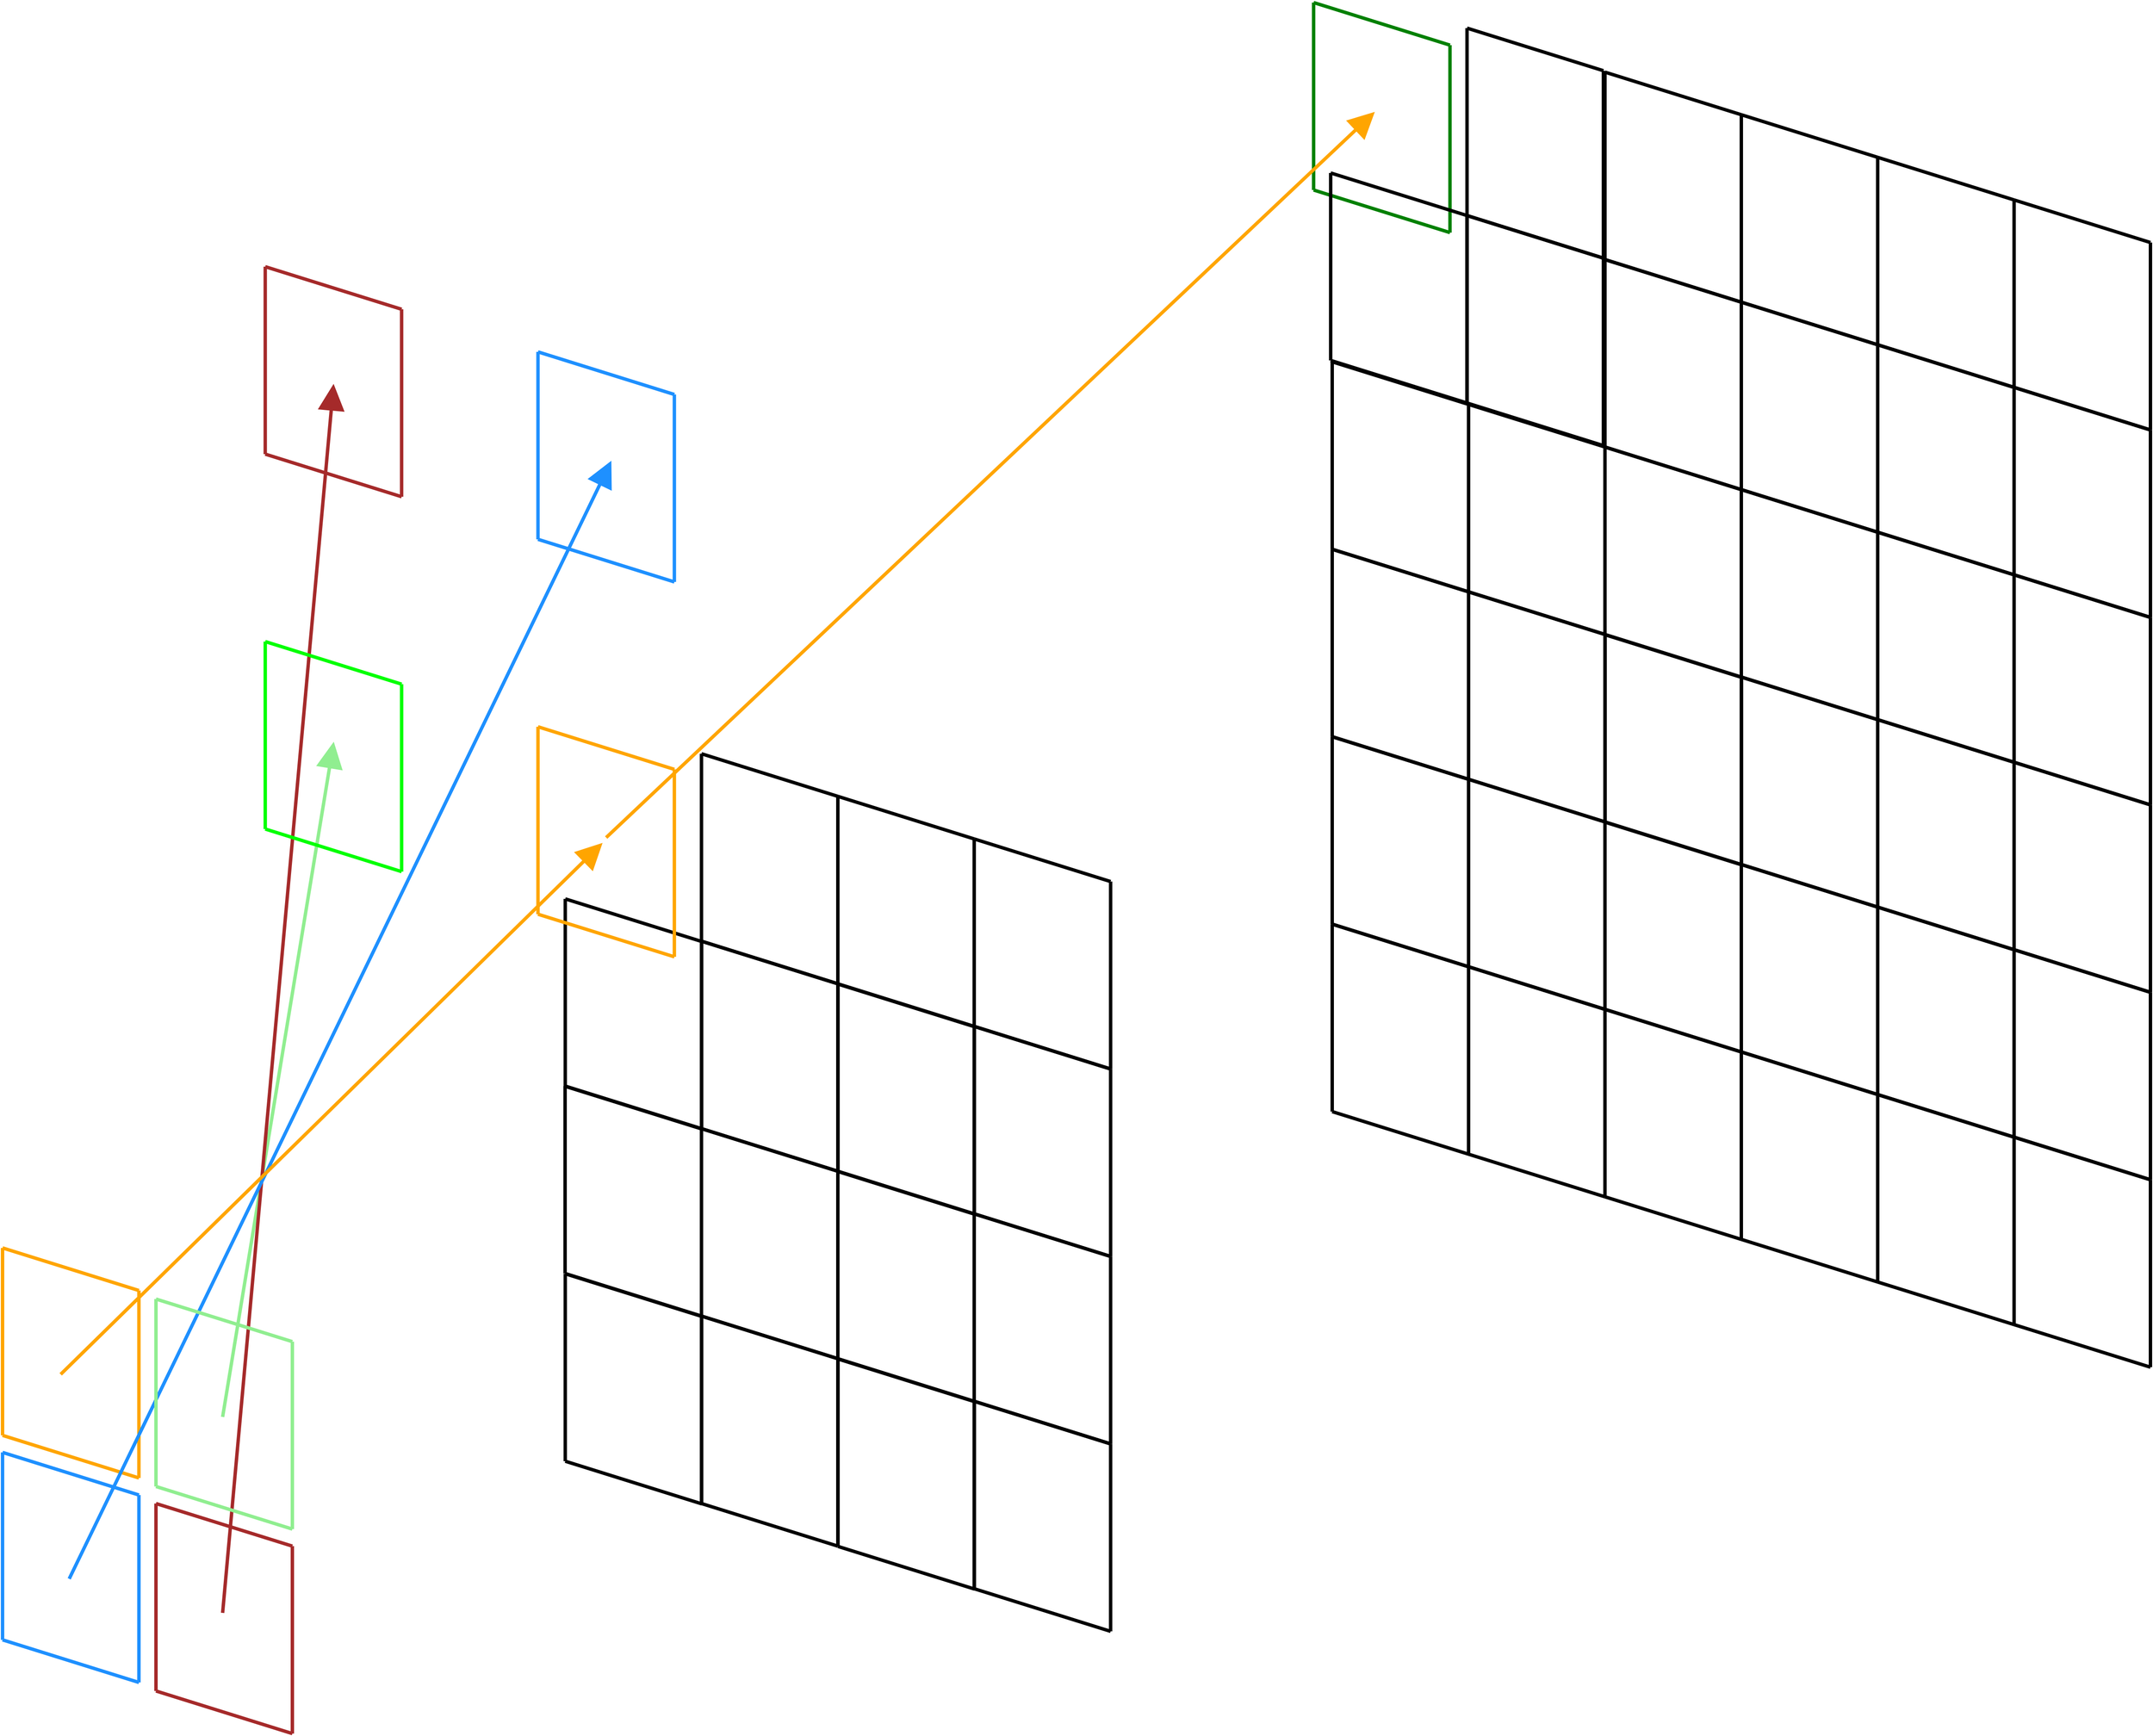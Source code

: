 <?xml version="1.0" encoding="UTF-8"?>
<dia:diagram xmlns:dia="http://www.lysator.liu.se/~alla/dia/">
  <dia:layer name="Background" visible="true" active="true">
    <dia:group>
      <dia:group>
        <dia:object type="Standard - Line" version="0" id="O0">
          <dia:attribute name="obj_pos">
            <dia:point val="165.181,93.166"/>
          </dia:attribute>
          <dia:attribute name="obj_bb">
            <dia:rectangle val="164.981,92.966;165.381,115.366"/>
          </dia:attribute>
          <dia:attribute name="conn_endpoints">
            <dia:point val="165.181,93.166"/>
            <dia:point val="165.181,115.166"/>
          </dia:attribute>
          <dia:attribute name="numcp">
            <dia:int val="1"/>
          </dia:attribute>
          <dia:attribute name="line_width">
            <dia:real val="0.4"/>
          </dia:attribute>
        </dia:object>
        <dia:object type="Standard - Line" version="0" id="O1">
          <dia:attribute name="obj_pos">
            <dia:point val="165.181,93.166"/>
          </dia:attribute>
          <dia:attribute name="obj_bb">
            <dia:rectangle val="164.93,92.915;181.431,98.416"/>
          </dia:attribute>
          <dia:attribute name="conn_endpoints">
            <dia:point val="165.181,93.166"/>
            <dia:point val="181.181,98.166"/>
          </dia:attribute>
          <dia:attribute name="numcp">
            <dia:int val="1"/>
          </dia:attribute>
          <dia:attribute name="line_width">
            <dia:real val="0.4"/>
          </dia:attribute>
        </dia:object>
        <dia:object type="Standard - Line" version="0" id="O2">
          <dia:attribute name="obj_pos">
            <dia:point val="181.181,98.166"/>
          </dia:attribute>
          <dia:attribute name="obj_bb">
            <dia:rectangle val="180.981,97.966;181.381,120.366"/>
          </dia:attribute>
          <dia:attribute name="conn_endpoints">
            <dia:point val="181.181,98.166"/>
            <dia:point val="181.181,120.166"/>
          </dia:attribute>
          <dia:attribute name="numcp">
            <dia:int val="1"/>
          </dia:attribute>
          <dia:attribute name="line_width">
            <dia:real val="0.4"/>
          </dia:attribute>
        </dia:object>
        <dia:object type="Standard - Line" version="0" id="O3">
          <dia:attribute name="obj_pos">
            <dia:point val="165.181,115.166"/>
          </dia:attribute>
          <dia:attribute name="obj_bb">
            <dia:rectangle val="164.93,114.915;181.431,120.416"/>
          </dia:attribute>
          <dia:attribute name="conn_endpoints">
            <dia:point val="165.181,115.166"/>
            <dia:point val="181.181,120.166"/>
          </dia:attribute>
          <dia:attribute name="numcp">
            <dia:int val="1"/>
          </dia:attribute>
          <dia:attribute name="line_width">
            <dia:real val="0.4"/>
          </dia:attribute>
        </dia:object>
      </dia:group>
      <dia:group>
        <dia:object type="Standard - Line" version="0" id="O4">
          <dia:attribute name="obj_pos">
            <dia:point val="181.181,98.166"/>
          </dia:attribute>
          <dia:attribute name="obj_bb">
            <dia:rectangle val="180.981,97.966;181.381,120.366"/>
          </dia:attribute>
          <dia:attribute name="conn_endpoints">
            <dia:point val="181.181,98.166"/>
            <dia:point val="181.181,120.166"/>
          </dia:attribute>
          <dia:attribute name="numcp">
            <dia:int val="1"/>
          </dia:attribute>
          <dia:attribute name="line_width">
            <dia:real val="0.4"/>
          </dia:attribute>
        </dia:object>
        <dia:object type="Standard - Line" version="0" id="O5">
          <dia:attribute name="obj_pos">
            <dia:point val="181.181,98.166"/>
          </dia:attribute>
          <dia:attribute name="obj_bb">
            <dia:rectangle val="180.93,97.915;197.431,103.416"/>
          </dia:attribute>
          <dia:attribute name="conn_endpoints">
            <dia:point val="181.181,98.166"/>
            <dia:point val="197.181,103.166"/>
          </dia:attribute>
          <dia:attribute name="numcp">
            <dia:int val="1"/>
          </dia:attribute>
          <dia:attribute name="line_width">
            <dia:real val="0.4"/>
          </dia:attribute>
        </dia:object>
        <dia:object type="Standard - Line" version="0" id="O6">
          <dia:attribute name="obj_pos">
            <dia:point val="197.181,103.166"/>
          </dia:attribute>
          <dia:attribute name="obj_bb">
            <dia:rectangle val="196.981,102.966;197.381,125.366"/>
          </dia:attribute>
          <dia:attribute name="conn_endpoints">
            <dia:point val="197.181,103.166"/>
            <dia:point val="197.181,125.166"/>
          </dia:attribute>
          <dia:attribute name="numcp">
            <dia:int val="1"/>
          </dia:attribute>
          <dia:attribute name="line_width">
            <dia:real val="0.4"/>
          </dia:attribute>
        </dia:object>
        <dia:object type="Standard - Line" version="0" id="O7">
          <dia:attribute name="obj_pos">
            <dia:point val="181.181,120.166"/>
          </dia:attribute>
          <dia:attribute name="obj_bb">
            <dia:rectangle val="180.93,119.915;197.431,125.416"/>
          </dia:attribute>
          <dia:attribute name="conn_endpoints">
            <dia:point val="181.181,120.166"/>
            <dia:point val="197.181,125.166"/>
          </dia:attribute>
          <dia:attribute name="numcp">
            <dia:int val="1"/>
          </dia:attribute>
          <dia:attribute name="line_width">
            <dia:real val="0.4"/>
          </dia:attribute>
        </dia:object>
      </dia:group>
      <dia:group>
        <dia:object type="Standard - Line" version="0" id="O8">
          <dia:attribute name="obj_pos">
            <dia:point val="165.181,115.166"/>
          </dia:attribute>
          <dia:attribute name="obj_bb">
            <dia:rectangle val="164.981,114.966;165.381,137.366"/>
          </dia:attribute>
          <dia:attribute name="conn_endpoints">
            <dia:point val="165.181,115.166"/>
            <dia:point val="165.181,137.166"/>
          </dia:attribute>
          <dia:attribute name="numcp">
            <dia:int val="1"/>
          </dia:attribute>
          <dia:attribute name="line_width">
            <dia:real val="0.4"/>
          </dia:attribute>
        </dia:object>
        <dia:object type="Standard - Line" version="0" id="O9">
          <dia:attribute name="obj_pos">
            <dia:point val="165.181,115.166"/>
          </dia:attribute>
          <dia:attribute name="obj_bb">
            <dia:rectangle val="164.93,114.915;181.431,120.416"/>
          </dia:attribute>
          <dia:attribute name="conn_endpoints">
            <dia:point val="165.181,115.166"/>
            <dia:point val="181.181,120.166"/>
          </dia:attribute>
          <dia:attribute name="numcp">
            <dia:int val="1"/>
          </dia:attribute>
          <dia:attribute name="line_width">
            <dia:real val="0.4"/>
          </dia:attribute>
        </dia:object>
        <dia:object type="Standard - Line" version="0" id="O10">
          <dia:attribute name="obj_pos">
            <dia:point val="181.181,120.166"/>
          </dia:attribute>
          <dia:attribute name="obj_bb">
            <dia:rectangle val="180.981,119.966;181.381,142.366"/>
          </dia:attribute>
          <dia:attribute name="conn_endpoints">
            <dia:point val="181.181,120.166"/>
            <dia:point val="181.181,142.166"/>
          </dia:attribute>
          <dia:attribute name="numcp">
            <dia:int val="1"/>
          </dia:attribute>
          <dia:attribute name="line_width">
            <dia:real val="0.4"/>
          </dia:attribute>
        </dia:object>
        <dia:object type="Standard - Line" version="0" id="O11">
          <dia:attribute name="obj_pos">
            <dia:point val="165.181,137.166"/>
          </dia:attribute>
          <dia:attribute name="obj_bb">
            <dia:rectangle val="164.93,136.915;181.431,142.416"/>
          </dia:attribute>
          <dia:attribute name="conn_endpoints">
            <dia:point val="165.181,137.166"/>
            <dia:point val="181.181,142.166"/>
          </dia:attribute>
          <dia:attribute name="numcp">
            <dia:int val="1"/>
          </dia:attribute>
          <dia:attribute name="line_width">
            <dia:real val="0.4"/>
          </dia:attribute>
        </dia:object>
      </dia:group>
      <dia:group>
        <dia:object type="Standard - Line" version="0" id="O12">
          <dia:attribute name="obj_pos">
            <dia:point val="181.181,120.166"/>
          </dia:attribute>
          <dia:attribute name="obj_bb">
            <dia:rectangle val="180.981,119.966;181.381,142.366"/>
          </dia:attribute>
          <dia:attribute name="conn_endpoints">
            <dia:point val="181.181,120.166"/>
            <dia:point val="181.181,142.166"/>
          </dia:attribute>
          <dia:attribute name="numcp">
            <dia:int val="1"/>
          </dia:attribute>
          <dia:attribute name="line_width">
            <dia:real val="0.4"/>
          </dia:attribute>
        </dia:object>
        <dia:object type="Standard - Line" version="0" id="O13">
          <dia:attribute name="obj_pos">
            <dia:point val="181.181,120.166"/>
          </dia:attribute>
          <dia:attribute name="obj_bb">
            <dia:rectangle val="180.93,119.915;197.431,125.416"/>
          </dia:attribute>
          <dia:attribute name="conn_endpoints">
            <dia:point val="181.181,120.166"/>
            <dia:point val="197.181,125.166"/>
          </dia:attribute>
          <dia:attribute name="numcp">
            <dia:int val="1"/>
          </dia:attribute>
          <dia:attribute name="line_width">
            <dia:real val="0.4"/>
          </dia:attribute>
        </dia:object>
        <dia:object type="Standard - Line" version="0" id="O14">
          <dia:attribute name="obj_pos">
            <dia:point val="197.181,125.166"/>
          </dia:attribute>
          <dia:attribute name="obj_bb">
            <dia:rectangle val="196.981,124.966;197.381,147.366"/>
          </dia:attribute>
          <dia:attribute name="conn_endpoints">
            <dia:point val="197.181,125.166"/>
            <dia:point val="197.181,147.166"/>
          </dia:attribute>
          <dia:attribute name="numcp">
            <dia:int val="1"/>
          </dia:attribute>
          <dia:attribute name="line_width">
            <dia:real val="0.4"/>
          </dia:attribute>
        </dia:object>
        <dia:object type="Standard - Line" version="0" id="O15">
          <dia:attribute name="obj_pos">
            <dia:point val="181.181,142.166"/>
          </dia:attribute>
          <dia:attribute name="obj_bb">
            <dia:rectangle val="180.93,141.915;197.431,147.416"/>
          </dia:attribute>
          <dia:attribute name="conn_endpoints">
            <dia:point val="181.181,142.166"/>
            <dia:point val="197.181,147.166"/>
          </dia:attribute>
          <dia:attribute name="numcp">
            <dia:int val="1"/>
          </dia:attribute>
          <dia:attribute name="line_width">
            <dia:real val="0.4"/>
          </dia:attribute>
        </dia:object>
      </dia:group>
    </dia:group>
    <dia:group>
      <dia:object type="Standard - Line" version="0" id="O16">
        <dia:attribute name="obj_pos">
          <dia:point val="9.181,153.166"/>
        </dia:attribute>
        <dia:attribute name="obj_bb">
          <dia:rectangle val="8.981,152.966;9.381,175.366"/>
        </dia:attribute>
        <dia:attribute name="conn_endpoints">
          <dia:point val="9.181,153.166"/>
          <dia:point val="9.181,175.166"/>
        </dia:attribute>
        <dia:attribute name="numcp">
          <dia:int val="1"/>
        </dia:attribute>
        <dia:attribute name="line_color">
          <dia:color val="#ffa500"/>
        </dia:attribute>
        <dia:attribute name="line_width">
          <dia:real val="0.4"/>
        </dia:attribute>
      </dia:object>
      <dia:object type="Standard - Line" version="0" id="O17">
        <dia:attribute name="obj_pos">
          <dia:point val="9.181,153.166"/>
        </dia:attribute>
        <dia:attribute name="obj_bb">
          <dia:rectangle val="8.93,152.915;25.431,158.416"/>
        </dia:attribute>
        <dia:attribute name="conn_endpoints">
          <dia:point val="9.181,153.166"/>
          <dia:point val="25.181,158.166"/>
        </dia:attribute>
        <dia:attribute name="numcp">
          <dia:int val="1"/>
        </dia:attribute>
        <dia:attribute name="line_color">
          <dia:color val="#ffa500"/>
        </dia:attribute>
        <dia:attribute name="line_width">
          <dia:real val="0.4"/>
        </dia:attribute>
      </dia:object>
      <dia:object type="Standard - Line" version="0" id="O18">
        <dia:attribute name="obj_pos">
          <dia:point val="25.181,158.166"/>
        </dia:attribute>
        <dia:attribute name="obj_bb">
          <dia:rectangle val="24.981,157.966;25.381,180.366"/>
        </dia:attribute>
        <dia:attribute name="conn_endpoints">
          <dia:point val="25.181,158.166"/>
          <dia:point val="25.181,180.166"/>
        </dia:attribute>
        <dia:attribute name="numcp">
          <dia:int val="1"/>
        </dia:attribute>
        <dia:attribute name="line_color">
          <dia:color val="#ffa500"/>
        </dia:attribute>
        <dia:attribute name="line_width">
          <dia:real val="0.4"/>
        </dia:attribute>
      </dia:object>
      <dia:object type="Standard - Line" version="0" id="O19">
        <dia:attribute name="obj_pos">
          <dia:point val="9.181,175.166"/>
        </dia:attribute>
        <dia:attribute name="obj_bb">
          <dia:rectangle val="8.93,174.915;25.431,180.416"/>
        </dia:attribute>
        <dia:attribute name="conn_endpoints">
          <dia:point val="9.181,175.166"/>
          <dia:point val="25.181,180.166"/>
        </dia:attribute>
        <dia:attribute name="numcp">
          <dia:int val="1"/>
        </dia:attribute>
        <dia:attribute name="line_color">
          <dia:color val="#ffa500"/>
        </dia:attribute>
        <dia:attribute name="line_width">
          <dia:real val="0.4"/>
        </dia:attribute>
      </dia:object>
    </dia:group>
    <dia:group>
      <dia:object type="Standard - Line" version="0" id="O20">
        <dia:attribute name="obj_pos">
          <dia:point val="9.181,177.166"/>
        </dia:attribute>
        <dia:attribute name="obj_bb">
          <dia:rectangle val="8.981,176.966;9.381,199.366"/>
        </dia:attribute>
        <dia:attribute name="conn_endpoints">
          <dia:point val="9.181,177.166"/>
          <dia:point val="9.181,199.166"/>
        </dia:attribute>
        <dia:attribute name="numcp">
          <dia:int val="1"/>
        </dia:attribute>
        <dia:attribute name="line_color">
          <dia:color val="#1e90ff"/>
        </dia:attribute>
        <dia:attribute name="line_width">
          <dia:real val="0.4"/>
        </dia:attribute>
      </dia:object>
      <dia:object type="Standard - Line" version="0" id="O21">
        <dia:attribute name="obj_pos">
          <dia:point val="9.181,177.166"/>
        </dia:attribute>
        <dia:attribute name="obj_bb">
          <dia:rectangle val="8.93,176.915;25.431,182.416"/>
        </dia:attribute>
        <dia:attribute name="conn_endpoints">
          <dia:point val="9.181,177.166"/>
          <dia:point val="25.181,182.166"/>
        </dia:attribute>
        <dia:attribute name="numcp">
          <dia:int val="1"/>
        </dia:attribute>
        <dia:attribute name="line_color">
          <dia:color val="#1e90ff"/>
        </dia:attribute>
        <dia:attribute name="line_width">
          <dia:real val="0.4"/>
        </dia:attribute>
      </dia:object>
      <dia:object type="Standard - Line" version="0" id="O22">
        <dia:attribute name="obj_pos">
          <dia:point val="25.181,182.166"/>
        </dia:attribute>
        <dia:attribute name="obj_bb">
          <dia:rectangle val="24.981,181.966;25.381,204.366"/>
        </dia:attribute>
        <dia:attribute name="conn_endpoints">
          <dia:point val="25.181,182.166"/>
          <dia:point val="25.181,204.166"/>
        </dia:attribute>
        <dia:attribute name="numcp">
          <dia:int val="1"/>
        </dia:attribute>
        <dia:attribute name="line_color">
          <dia:color val="#1e90ff"/>
        </dia:attribute>
        <dia:attribute name="line_width">
          <dia:real val="0.4"/>
        </dia:attribute>
      </dia:object>
      <dia:object type="Standard - Line" version="0" id="O23">
        <dia:attribute name="obj_pos">
          <dia:point val="9.181,199.166"/>
        </dia:attribute>
        <dia:attribute name="obj_bb">
          <dia:rectangle val="8.93,198.915;25.431,204.416"/>
        </dia:attribute>
        <dia:attribute name="conn_endpoints">
          <dia:point val="9.181,199.166"/>
          <dia:point val="25.181,204.166"/>
        </dia:attribute>
        <dia:attribute name="numcp">
          <dia:int val="1"/>
        </dia:attribute>
        <dia:attribute name="line_color">
          <dia:color val="#1e90ff"/>
        </dia:attribute>
        <dia:attribute name="line_width">
          <dia:real val="0.4"/>
        </dia:attribute>
      </dia:object>
    </dia:group>
    <dia:group>
      <dia:object type="Standard - Line" version="0" id="O24">
        <dia:attribute name="obj_pos">
          <dia:point val="91.181,95.166"/>
        </dia:attribute>
        <dia:attribute name="obj_bb">
          <dia:rectangle val="90.981,94.966;91.381,117.366"/>
        </dia:attribute>
        <dia:attribute name="conn_endpoints">
          <dia:point val="91.181,95.166"/>
          <dia:point val="91.181,117.166"/>
        </dia:attribute>
        <dia:attribute name="numcp">
          <dia:int val="1"/>
        </dia:attribute>
        <dia:attribute name="line_width">
          <dia:real val="0.4"/>
        </dia:attribute>
      </dia:object>
      <dia:object type="Standard - Line" version="0" id="O25">
        <dia:attribute name="obj_pos">
          <dia:point val="91.181,95.166"/>
        </dia:attribute>
        <dia:attribute name="obj_bb">
          <dia:rectangle val="90.93,94.915;107.431,100.416"/>
        </dia:attribute>
        <dia:attribute name="conn_endpoints">
          <dia:point val="91.181,95.166"/>
          <dia:point val="107.181,100.166"/>
        </dia:attribute>
        <dia:attribute name="numcp">
          <dia:int val="1"/>
        </dia:attribute>
        <dia:attribute name="line_width">
          <dia:real val="0.4"/>
        </dia:attribute>
      </dia:object>
      <dia:object type="Standard - Line" version="0" id="O26">
        <dia:attribute name="obj_pos">
          <dia:point val="107.181,100.166"/>
        </dia:attribute>
        <dia:attribute name="obj_bb">
          <dia:rectangle val="106.981,99.966;107.381,122.366"/>
        </dia:attribute>
        <dia:attribute name="conn_endpoints">
          <dia:point val="107.181,100.166"/>
          <dia:point val="107.181,122.166"/>
        </dia:attribute>
        <dia:attribute name="numcp">
          <dia:int val="1"/>
        </dia:attribute>
        <dia:attribute name="line_width">
          <dia:real val="0.4"/>
        </dia:attribute>
      </dia:object>
      <dia:object type="Standard - Line" version="0" id="O27">
        <dia:attribute name="obj_pos">
          <dia:point val="91.181,117.166"/>
        </dia:attribute>
        <dia:attribute name="obj_bb">
          <dia:rectangle val="90.93,116.915;107.431,122.416"/>
        </dia:attribute>
        <dia:attribute name="conn_endpoints">
          <dia:point val="91.181,117.166"/>
          <dia:point val="107.181,122.166"/>
        </dia:attribute>
        <dia:attribute name="numcp">
          <dia:int val="1"/>
        </dia:attribute>
        <dia:attribute name="line_width">
          <dia:real val="0.4"/>
        </dia:attribute>
      </dia:object>
    </dia:group>
    <dia:group>
      <dia:object type="Standard - Line" version="0" id="O28">
        <dia:attribute name="obj_pos">
          <dia:point val="75.181,134.166"/>
        </dia:attribute>
        <dia:attribute name="obj_bb">
          <dia:rectangle val="74.981,133.966;75.381,156.366"/>
        </dia:attribute>
        <dia:attribute name="conn_endpoints">
          <dia:point val="75.181,134.166"/>
          <dia:point val="75.181,156.166"/>
        </dia:attribute>
        <dia:attribute name="numcp">
          <dia:int val="1"/>
        </dia:attribute>
        <dia:attribute name="line_width">
          <dia:real val="0.4"/>
        </dia:attribute>
      </dia:object>
      <dia:object type="Standard - Line" version="0" id="O29">
        <dia:attribute name="obj_pos">
          <dia:point val="75.181,134.166"/>
        </dia:attribute>
        <dia:attribute name="obj_bb">
          <dia:rectangle val="74.93,133.915;91.431,139.416"/>
        </dia:attribute>
        <dia:attribute name="conn_endpoints">
          <dia:point val="75.181,134.166"/>
          <dia:point val="91.181,139.166"/>
        </dia:attribute>
        <dia:attribute name="numcp">
          <dia:int val="1"/>
        </dia:attribute>
        <dia:attribute name="line_width">
          <dia:real val="0.4"/>
        </dia:attribute>
      </dia:object>
      <dia:object type="Standard - Line" version="0" id="O30">
        <dia:attribute name="obj_pos">
          <dia:point val="91.181,139.166"/>
        </dia:attribute>
        <dia:attribute name="obj_bb">
          <dia:rectangle val="90.981,138.966;91.381,161.366"/>
        </dia:attribute>
        <dia:attribute name="conn_endpoints">
          <dia:point val="91.181,139.166"/>
          <dia:point val="91.181,161.166"/>
        </dia:attribute>
        <dia:attribute name="numcp">
          <dia:int val="1"/>
        </dia:attribute>
        <dia:attribute name="line_width">
          <dia:real val="0.4"/>
        </dia:attribute>
      </dia:object>
      <dia:object type="Standard - Line" version="0" id="O31">
        <dia:attribute name="obj_pos">
          <dia:point val="75.181,156.166"/>
        </dia:attribute>
        <dia:attribute name="obj_bb">
          <dia:rectangle val="74.93,155.915;91.431,161.416"/>
        </dia:attribute>
        <dia:attribute name="conn_endpoints">
          <dia:point val="75.181,156.166"/>
          <dia:point val="91.181,161.166"/>
        </dia:attribute>
        <dia:attribute name="numcp">
          <dia:int val="1"/>
        </dia:attribute>
        <dia:attribute name="line_width">
          <dia:real val="0.4"/>
        </dia:attribute>
      </dia:object>
    </dia:group>
    <dia:group>
      <dia:object type="Standard - Line" version="0" id="O32">
        <dia:attribute name="obj_pos">
          <dia:point val="91.181,139.166"/>
        </dia:attribute>
        <dia:attribute name="obj_bb">
          <dia:rectangle val="90.981,138.966;91.381,161.366"/>
        </dia:attribute>
        <dia:attribute name="conn_endpoints">
          <dia:point val="91.181,139.166"/>
          <dia:point val="91.181,161.166"/>
        </dia:attribute>
        <dia:attribute name="numcp">
          <dia:int val="1"/>
        </dia:attribute>
        <dia:attribute name="line_width">
          <dia:real val="0.4"/>
        </dia:attribute>
      </dia:object>
      <dia:object type="Standard - Line" version="0" id="O33">
        <dia:attribute name="obj_pos">
          <dia:point val="91.181,139.166"/>
        </dia:attribute>
        <dia:attribute name="obj_bb">
          <dia:rectangle val="90.93,138.915;107.431,144.416"/>
        </dia:attribute>
        <dia:attribute name="conn_endpoints">
          <dia:point val="91.181,139.166"/>
          <dia:point val="107.181,144.166"/>
        </dia:attribute>
        <dia:attribute name="numcp">
          <dia:int val="1"/>
        </dia:attribute>
        <dia:attribute name="line_width">
          <dia:real val="0.4"/>
        </dia:attribute>
      </dia:object>
      <dia:object type="Standard - Line" version="0" id="O34">
        <dia:attribute name="obj_pos">
          <dia:point val="107.181,144.166"/>
        </dia:attribute>
        <dia:attribute name="obj_bb">
          <dia:rectangle val="106.981,143.966;107.381,166.366"/>
        </dia:attribute>
        <dia:attribute name="conn_endpoints">
          <dia:point val="107.181,144.166"/>
          <dia:point val="107.181,166.166"/>
        </dia:attribute>
        <dia:attribute name="numcp">
          <dia:int val="1"/>
        </dia:attribute>
        <dia:attribute name="line_width">
          <dia:real val="0.4"/>
        </dia:attribute>
      </dia:object>
      <dia:object type="Standard - Line" version="0" id="O35">
        <dia:attribute name="obj_pos">
          <dia:point val="91.181,161.166"/>
        </dia:attribute>
        <dia:attribute name="obj_bb">
          <dia:rectangle val="90.93,160.915;107.431,166.416"/>
        </dia:attribute>
        <dia:attribute name="conn_endpoints">
          <dia:point val="91.181,161.166"/>
          <dia:point val="107.181,166.166"/>
        </dia:attribute>
        <dia:attribute name="numcp">
          <dia:int val="1"/>
        </dia:attribute>
        <dia:attribute name="line_width">
          <dia:real val="0.4"/>
        </dia:attribute>
      </dia:object>
    </dia:group>
    <dia:group>
      <dia:object type="Standard - Line" version="0" id="O36">
        <dia:attribute name="obj_pos">
          <dia:point val="163,7"/>
        </dia:attribute>
        <dia:attribute name="obj_bb">
          <dia:rectangle val="162.8,6.8;163.2,29.2"/>
        </dia:attribute>
        <dia:attribute name="conn_endpoints">
          <dia:point val="163,7"/>
          <dia:point val="163,29"/>
        </dia:attribute>
        <dia:attribute name="numcp">
          <dia:int val="1"/>
        </dia:attribute>
        <dia:attribute name="line_color">
          <dia:color val="#008000"/>
        </dia:attribute>
        <dia:attribute name="line_width">
          <dia:real val="0.4"/>
        </dia:attribute>
      </dia:object>
      <dia:object type="Standard - Line" version="0" id="O37">
        <dia:attribute name="obj_pos">
          <dia:point val="163,7"/>
        </dia:attribute>
        <dia:attribute name="obj_bb">
          <dia:rectangle val="162.749,6.749;179.251,12.251"/>
        </dia:attribute>
        <dia:attribute name="conn_endpoints">
          <dia:point val="163,7"/>
          <dia:point val="179,12"/>
        </dia:attribute>
        <dia:attribute name="numcp">
          <dia:int val="1"/>
        </dia:attribute>
        <dia:attribute name="line_color">
          <dia:color val="#008000"/>
        </dia:attribute>
        <dia:attribute name="line_width">
          <dia:real val="0.4"/>
        </dia:attribute>
      </dia:object>
      <dia:object type="Standard - Line" version="0" id="O38">
        <dia:attribute name="obj_pos">
          <dia:point val="179,12"/>
        </dia:attribute>
        <dia:attribute name="obj_bb">
          <dia:rectangle val="178.8,11.8;179.2,34.2"/>
        </dia:attribute>
        <dia:attribute name="conn_endpoints">
          <dia:point val="179,12"/>
          <dia:point val="179,34"/>
        </dia:attribute>
        <dia:attribute name="numcp">
          <dia:int val="1"/>
        </dia:attribute>
        <dia:attribute name="line_color">
          <dia:color val="#008000"/>
        </dia:attribute>
        <dia:attribute name="line_width">
          <dia:real val="0.4"/>
        </dia:attribute>
      </dia:object>
      <dia:object type="Standard - Line" version="0" id="O39">
        <dia:attribute name="obj_pos">
          <dia:point val="163,29"/>
        </dia:attribute>
        <dia:attribute name="obj_bb">
          <dia:rectangle val="162.749,28.749;179.251,34.251"/>
        </dia:attribute>
        <dia:attribute name="conn_endpoints">
          <dia:point val="163,29"/>
          <dia:point val="179,34"/>
        </dia:attribute>
        <dia:attribute name="numcp">
          <dia:int val="1"/>
        </dia:attribute>
        <dia:attribute name="line_color">
          <dia:color val="#008000"/>
        </dia:attribute>
        <dia:attribute name="line_width">
          <dia:real val="0.4"/>
        </dia:attribute>
      </dia:object>
    </dia:group>
    <dia:group>
      <dia:object type="Standard - Line" version="0" id="O40">
        <dia:attribute name="obj_pos">
          <dia:point val="181,10"/>
        </dia:attribute>
        <dia:attribute name="obj_bb">
          <dia:rectangle val="180.8,9.8;181.2,32.2"/>
        </dia:attribute>
        <dia:attribute name="conn_endpoints">
          <dia:point val="181,10"/>
          <dia:point val="181,32"/>
        </dia:attribute>
        <dia:attribute name="numcp">
          <dia:int val="1"/>
        </dia:attribute>
        <dia:attribute name="line_width">
          <dia:real val="0.4"/>
        </dia:attribute>
      </dia:object>
      <dia:object type="Standard - Line" version="0" id="O41">
        <dia:attribute name="obj_pos">
          <dia:point val="181,10"/>
        </dia:attribute>
        <dia:attribute name="obj_bb">
          <dia:rectangle val="180.749,9.749;197.251,15.251"/>
        </dia:attribute>
        <dia:attribute name="conn_endpoints">
          <dia:point val="181,10"/>
          <dia:point val="197,15"/>
        </dia:attribute>
        <dia:attribute name="numcp">
          <dia:int val="1"/>
        </dia:attribute>
        <dia:attribute name="line_width">
          <dia:real val="0.4"/>
        </dia:attribute>
      </dia:object>
      <dia:object type="Standard - Line" version="0" id="O42">
        <dia:attribute name="obj_pos">
          <dia:point val="197,15"/>
        </dia:attribute>
        <dia:attribute name="obj_bb">
          <dia:rectangle val="196.8,14.8;197.2,37.2"/>
        </dia:attribute>
        <dia:attribute name="conn_endpoints">
          <dia:point val="197,15"/>
          <dia:point val="197,37"/>
        </dia:attribute>
        <dia:attribute name="numcp">
          <dia:int val="1"/>
        </dia:attribute>
        <dia:attribute name="line_width">
          <dia:real val="0.4"/>
        </dia:attribute>
      </dia:object>
      <dia:object type="Standard - Line" version="0" id="O43">
        <dia:attribute name="obj_pos">
          <dia:point val="181,32"/>
        </dia:attribute>
        <dia:attribute name="obj_bb">
          <dia:rectangle val="180.749,31.749;197.251,37.251"/>
        </dia:attribute>
        <dia:attribute name="conn_endpoints">
          <dia:point val="181,32"/>
          <dia:point val="197,37"/>
        </dia:attribute>
        <dia:attribute name="numcp">
          <dia:int val="1"/>
        </dia:attribute>
        <dia:attribute name="line_width">
          <dia:real val="0.4"/>
        </dia:attribute>
      </dia:object>
    </dia:group>
    <dia:group>
      <dia:object type="Standard - Line" version="0" id="O44">
        <dia:attribute name="obj_pos">
          <dia:point val="165,27"/>
        </dia:attribute>
        <dia:attribute name="obj_bb">
          <dia:rectangle val="164.8,26.8;165.2,49.2"/>
        </dia:attribute>
        <dia:attribute name="conn_endpoints">
          <dia:point val="165,27"/>
          <dia:point val="165,49"/>
        </dia:attribute>
        <dia:attribute name="numcp">
          <dia:int val="1"/>
        </dia:attribute>
        <dia:attribute name="line_width">
          <dia:real val="0.4"/>
        </dia:attribute>
      </dia:object>
      <dia:object type="Standard - Line" version="0" id="O45">
        <dia:attribute name="obj_pos">
          <dia:point val="165,27"/>
        </dia:attribute>
        <dia:attribute name="obj_bb">
          <dia:rectangle val="164.749,26.749;181.251,32.251"/>
        </dia:attribute>
        <dia:attribute name="conn_endpoints">
          <dia:point val="165,27"/>
          <dia:point val="181,32"/>
        </dia:attribute>
        <dia:attribute name="numcp">
          <dia:int val="1"/>
        </dia:attribute>
        <dia:attribute name="line_width">
          <dia:real val="0.4"/>
        </dia:attribute>
      </dia:object>
      <dia:object type="Standard - Line" version="0" id="O46">
        <dia:attribute name="obj_pos">
          <dia:point val="181,32"/>
        </dia:attribute>
        <dia:attribute name="obj_bb">
          <dia:rectangle val="180.8,31.8;181.2,54.2"/>
        </dia:attribute>
        <dia:attribute name="conn_endpoints">
          <dia:point val="181,32"/>
          <dia:point val="181,54"/>
        </dia:attribute>
        <dia:attribute name="numcp">
          <dia:int val="1"/>
        </dia:attribute>
        <dia:attribute name="line_width">
          <dia:real val="0.4"/>
        </dia:attribute>
      </dia:object>
      <dia:object type="Standard - Line" version="0" id="O47">
        <dia:attribute name="obj_pos">
          <dia:point val="165,49"/>
        </dia:attribute>
        <dia:attribute name="obj_bb">
          <dia:rectangle val="164.749,48.749;181.251,54.251"/>
        </dia:attribute>
        <dia:attribute name="conn_endpoints">
          <dia:point val="165,49"/>
          <dia:point val="181,54"/>
        </dia:attribute>
        <dia:attribute name="numcp">
          <dia:int val="1"/>
        </dia:attribute>
        <dia:attribute name="line_width">
          <dia:real val="0.4"/>
        </dia:attribute>
      </dia:object>
    </dia:group>
    <dia:group>
      <dia:object type="Standard - Line" version="0" id="O48">
        <dia:attribute name="obj_pos">
          <dia:point val="181,32"/>
        </dia:attribute>
        <dia:attribute name="obj_bb">
          <dia:rectangle val="180.8,31.8;181.2,54.2"/>
        </dia:attribute>
        <dia:attribute name="conn_endpoints">
          <dia:point val="181,32"/>
          <dia:point val="181,54"/>
        </dia:attribute>
        <dia:attribute name="numcp">
          <dia:int val="1"/>
        </dia:attribute>
        <dia:attribute name="line_width">
          <dia:real val="0.4"/>
        </dia:attribute>
      </dia:object>
      <dia:object type="Standard - Line" version="0" id="O49">
        <dia:attribute name="obj_pos">
          <dia:point val="181,32"/>
        </dia:attribute>
        <dia:attribute name="obj_bb">
          <dia:rectangle val="180.749,31.749;197.251,37.251"/>
        </dia:attribute>
        <dia:attribute name="conn_endpoints">
          <dia:point val="181,32"/>
          <dia:point val="197,37"/>
        </dia:attribute>
        <dia:attribute name="numcp">
          <dia:int val="1"/>
        </dia:attribute>
        <dia:attribute name="line_width">
          <dia:real val="0.4"/>
        </dia:attribute>
      </dia:object>
      <dia:object type="Standard - Line" version="0" id="O50">
        <dia:attribute name="obj_pos">
          <dia:point val="197,37"/>
        </dia:attribute>
        <dia:attribute name="obj_bb">
          <dia:rectangle val="196.8,36.8;197.2,59.2"/>
        </dia:attribute>
        <dia:attribute name="conn_endpoints">
          <dia:point val="197,37"/>
          <dia:point val="197,59"/>
        </dia:attribute>
        <dia:attribute name="numcp">
          <dia:int val="1"/>
        </dia:attribute>
        <dia:attribute name="line_width">
          <dia:real val="0.4"/>
        </dia:attribute>
      </dia:object>
      <dia:object type="Standard - Line" version="0" id="O51">
        <dia:attribute name="obj_pos">
          <dia:point val="181,54"/>
        </dia:attribute>
        <dia:attribute name="obj_bb">
          <dia:rectangle val="180.749,53.749;197.251,59.251"/>
        </dia:attribute>
        <dia:attribute name="conn_endpoints">
          <dia:point val="181,54"/>
          <dia:point val="197,59"/>
        </dia:attribute>
        <dia:attribute name="numcp">
          <dia:int val="1"/>
        </dia:attribute>
        <dia:attribute name="line_width">
          <dia:real val="0.4"/>
        </dia:attribute>
      </dia:object>
    </dia:group>
    <dia:group>
      <dia:group>
        <dia:object type="Standard - Line" version="0" id="O52">
          <dia:attribute name="obj_pos">
            <dia:point val="197.181,15.166"/>
          </dia:attribute>
          <dia:attribute name="obj_bb">
            <dia:rectangle val="196.981,14.966;197.381,37.366"/>
          </dia:attribute>
          <dia:attribute name="conn_endpoints">
            <dia:point val="197.181,15.166"/>
            <dia:point val="197.181,37.166"/>
          </dia:attribute>
          <dia:attribute name="numcp">
            <dia:int val="1"/>
          </dia:attribute>
          <dia:attribute name="line_width">
            <dia:real val="0.4"/>
          </dia:attribute>
        </dia:object>
        <dia:object type="Standard - Line" version="0" id="O53">
          <dia:attribute name="obj_pos">
            <dia:point val="197.181,15.166"/>
          </dia:attribute>
          <dia:attribute name="obj_bb">
            <dia:rectangle val="196.93,14.915;213.431,20.416"/>
          </dia:attribute>
          <dia:attribute name="conn_endpoints">
            <dia:point val="197.181,15.166"/>
            <dia:point val="213.181,20.166"/>
          </dia:attribute>
          <dia:attribute name="numcp">
            <dia:int val="1"/>
          </dia:attribute>
          <dia:attribute name="line_width">
            <dia:real val="0.4"/>
          </dia:attribute>
        </dia:object>
        <dia:object type="Standard - Line" version="0" id="O54">
          <dia:attribute name="obj_pos">
            <dia:point val="213.181,20.166"/>
          </dia:attribute>
          <dia:attribute name="obj_bb">
            <dia:rectangle val="212.981,19.966;213.381,42.366"/>
          </dia:attribute>
          <dia:attribute name="conn_endpoints">
            <dia:point val="213.181,20.166"/>
            <dia:point val="213.181,42.166"/>
          </dia:attribute>
          <dia:attribute name="numcp">
            <dia:int val="1"/>
          </dia:attribute>
          <dia:attribute name="line_width">
            <dia:real val="0.4"/>
          </dia:attribute>
        </dia:object>
        <dia:object type="Standard - Line" version="0" id="O55">
          <dia:attribute name="obj_pos">
            <dia:point val="197.181,37.166"/>
          </dia:attribute>
          <dia:attribute name="obj_bb">
            <dia:rectangle val="196.93,36.915;213.431,42.416"/>
          </dia:attribute>
          <dia:attribute name="conn_endpoints">
            <dia:point val="197.181,37.166"/>
            <dia:point val="213.181,42.166"/>
          </dia:attribute>
          <dia:attribute name="numcp">
            <dia:int val="1"/>
          </dia:attribute>
          <dia:attribute name="line_width">
            <dia:real val="0.4"/>
          </dia:attribute>
        </dia:object>
      </dia:group>
      <dia:group>
        <dia:object type="Standard - Line" version="0" id="O56">
          <dia:attribute name="obj_pos">
            <dia:point val="213.181,20.166"/>
          </dia:attribute>
          <dia:attribute name="obj_bb">
            <dia:rectangle val="212.981,19.966;213.381,42.366"/>
          </dia:attribute>
          <dia:attribute name="conn_endpoints">
            <dia:point val="213.181,20.166"/>
            <dia:point val="213.181,42.166"/>
          </dia:attribute>
          <dia:attribute name="numcp">
            <dia:int val="1"/>
          </dia:attribute>
          <dia:attribute name="line_width">
            <dia:real val="0.4"/>
          </dia:attribute>
        </dia:object>
        <dia:object type="Standard - Line" version="0" id="O57">
          <dia:attribute name="obj_pos">
            <dia:point val="213.181,20.166"/>
          </dia:attribute>
          <dia:attribute name="obj_bb">
            <dia:rectangle val="212.93,19.915;229.431,25.416"/>
          </dia:attribute>
          <dia:attribute name="conn_endpoints">
            <dia:point val="213.181,20.166"/>
            <dia:point val="229.181,25.166"/>
          </dia:attribute>
          <dia:attribute name="numcp">
            <dia:int val="1"/>
          </dia:attribute>
          <dia:attribute name="line_width">
            <dia:real val="0.4"/>
          </dia:attribute>
        </dia:object>
        <dia:object type="Standard - Line" version="0" id="O58">
          <dia:attribute name="obj_pos">
            <dia:point val="229.181,25.166"/>
          </dia:attribute>
          <dia:attribute name="obj_bb">
            <dia:rectangle val="228.981,24.966;229.381,47.366"/>
          </dia:attribute>
          <dia:attribute name="conn_endpoints">
            <dia:point val="229.181,25.166"/>
            <dia:point val="229.181,47.166"/>
          </dia:attribute>
          <dia:attribute name="numcp">
            <dia:int val="1"/>
          </dia:attribute>
          <dia:attribute name="line_width">
            <dia:real val="0.4"/>
          </dia:attribute>
        </dia:object>
        <dia:object type="Standard - Line" version="0" id="O59">
          <dia:attribute name="obj_pos">
            <dia:point val="213.181,42.166"/>
          </dia:attribute>
          <dia:attribute name="obj_bb">
            <dia:rectangle val="212.93,41.915;229.431,47.416"/>
          </dia:attribute>
          <dia:attribute name="conn_endpoints">
            <dia:point val="213.181,42.166"/>
            <dia:point val="229.181,47.166"/>
          </dia:attribute>
          <dia:attribute name="numcp">
            <dia:int val="1"/>
          </dia:attribute>
          <dia:attribute name="line_width">
            <dia:real val="0.4"/>
          </dia:attribute>
        </dia:object>
      </dia:group>
      <dia:group>
        <dia:object type="Standard - Line" version="0" id="O60">
          <dia:attribute name="obj_pos">
            <dia:point val="197.181,37.166"/>
          </dia:attribute>
          <dia:attribute name="obj_bb">
            <dia:rectangle val="196.981,36.966;197.381,59.366"/>
          </dia:attribute>
          <dia:attribute name="conn_endpoints">
            <dia:point val="197.181,37.166"/>
            <dia:point val="197.181,59.166"/>
          </dia:attribute>
          <dia:attribute name="numcp">
            <dia:int val="1"/>
          </dia:attribute>
          <dia:attribute name="line_width">
            <dia:real val="0.4"/>
          </dia:attribute>
        </dia:object>
        <dia:object type="Standard - Line" version="0" id="O61">
          <dia:attribute name="obj_pos">
            <dia:point val="197.181,37.166"/>
          </dia:attribute>
          <dia:attribute name="obj_bb">
            <dia:rectangle val="196.93,36.915;213.431,42.416"/>
          </dia:attribute>
          <dia:attribute name="conn_endpoints">
            <dia:point val="197.181,37.166"/>
            <dia:point val="213.181,42.166"/>
          </dia:attribute>
          <dia:attribute name="numcp">
            <dia:int val="1"/>
          </dia:attribute>
          <dia:attribute name="line_width">
            <dia:real val="0.4"/>
          </dia:attribute>
        </dia:object>
        <dia:object type="Standard - Line" version="0" id="O62">
          <dia:attribute name="obj_pos">
            <dia:point val="213.181,42.166"/>
          </dia:attribute>
          <dia:attribute name="obj_bb">
            <dia:rectangle val="212.981,41.966;213.381,64.366"/>
          </dia:attribute>
          <dia:attribute name="conn_endpoints">
            <dia:point val="213.181,42.166"/>
            <dia:point val="213.181,64.166"/>
          </dia:attribute>
          <dia:attribute name="numcp">
            <dia:int val="1"/>
          </dia:attribute>
          <dia:attribute name="line_width">
            <dia:real val="0.4"/>
          </dia:attribute>
        </dia:object>
        <dia:object type="Standard - Line" version="0" id="O63">
          <dia:attribute name="obj_pos">
            <dia:point val="197.181,59.166"/>
          </dia:attribute>
          <dia:attribute name="obj_bb">
            <dia:rectangle val="196.93,58.915;213.431,64.416"/>
          </dia:attribute>
          <dia:attribute name="conn_endpoints">
            <dia:point val="197.181,59.166"/>
            <dia:point val="213.181,64.166"/>
          </dia:attribute>
          <dia:attribute name="numcp">
            <dia:int val="1"/>
          </dia:attribute>
          <dia:attribute name="line_width">
            <dia:real val="0.4"/>
          </dia:attribute>
        </dia:object>
      </dia:group>
      <dia:group>
        <dia:object type="Standard - Line" version="0" id="O64">
          <dia:attribute name="obj_pos">
            <dia:point val="213.181,42.166"/>
          </dia:attribute>
          <dia:attribute name="obj_bb">
            <dia:rectangle val="212.981,41.966;213.381,64.366"/>
          </dia:attribute>
          <dia:attribute name="conn_endpoints">
            <dia:point val="213.181,42.166"/>
            <dia:point val="213.181,64.166"/>
          </dia:attribute>
          <dia:attribute name="numcp">
            <dia:int val="1"/>
          </dia:attribute>
          <dia:attribute name="line_width">
            <dia:real val="0.4"/>
          </dia:attribute>
        </dia:object>
        <dia:object type="Standard - Line" version="0" id="O65">
          <dia:attribute name="obj_pos">
            <dia:point val="213.181,42.166"/>
          </dia:attribute>
          <dia:attribute name="obj_bb">
            <dia:rectangle val="212.93,41.915;229.431,47.416"/>
          </dia:attribute>
          <dia:attribute name="conn_endpoints">
            <dia:point val="213.181,42.166"/>
            <dia:point val="229.181,47.166"/>
          </dia:attribute>
          <dia:attribute name="numcp">
            <dia:int val="1"/>
          </dia:attribute>
          <dia:attribute name="line_width">
            <dia:real val="0.4"/>
          </dia:attribute>
        </dia:object>
        <dia:object type="Standard - Line" version="0" id="O66">
          <dia:attribute name="obj_pos">
            <dia:point val="229.181,47.166"/>
          </dia:attribute>
          <dia:attribute name="obj_bb">
            <dia:rectangle val="228.981,46.966;229.381,69.366"/>
          </dia:attribute>
          <dia:attribute name="conn_endpoints">
            <dia:point val="229.181,47.166"/>
            <dia:point val="229.181,69.166"/>
          </dia:attribute>
          <dia:attribute name="numcp">
            <dia:int val="1"/>
          </dia:attribute>
          <dia:attribute name="line_width">
            <dia:real val="0.4"/>
          </dia:attribute>
        </dia:object>
        <dia:object type="Standard - Line" version="0" id="O67">
          <dia:attribute name="obj_pos">
            <dia:point val="213.181,64.166"/>
          </dia:attribute>
          <dia:attribute name="obj_bb">
            <dia:rectangle val="212.93,63.915;229.431,69.416"/>
          </dia:attribute>
          <dia:attribute name="conn_endpoints">
            <dia:point val="213.181,64.166"/>
            <dia:point val="229.181,69.166"/>
          </dia:attribute>
          <dia:attribute name="numcp">
            <dia:int val="1"/>
          </dia:attribute>
          <dia:attribute name="line_width">
            <dia:real val="0.4"/>
          </dia:attribute>
        </dia:object>
      </dia:group>
    </dia:group>
    <dia:group>
      <dia:group>
        <dia:object type="Standard - Line" version="0" id="O68">
          <dia:attribute name="obj_pos">
            <dia:point val="229.181,25.166"/>
          </dia:attribute>
          <dia:attribute name="obj_bb">
            <dia:rectangle val="228.981,24.966;229.381,47.366"/>
          </dia:attribute>
          <dia:attribute name="conn_endpoints">
            <dia:point val="229.181,25.166"/>
            <dia:point val="229.181,47.166"/>
          </dia:attribute>
          <dia:attribute name="numcp">
            <dia:int val="1"/>
          </dia:attribute>
          <dia:attribute name="line_width">
            <dia:real val="0.4"/>
          </dia:attribute>
        </dia:object>
        <dia:object type="Standard - Line" version="0" id="O69">
          <dia:attribute name="obj_pos">
            <dia:point val="229.181,25.166"/>
          </dia:attribute>
          <dia:attribute name="obj_bb">
            <dia:rectangle val="228.93,24.915;245.431,30.416"/>
          </dia:attribute>
          <dia:attribute name="conn_endpoints">
            <dia:point val="229.181,25.166"/>
            <dia:point val="245.181,30.166"/>
          </dia:attribute>
          <dia:attribute name="numcp">
            <dia:int val="1"/>
          </dia:attribute>
          <dia:attribute name="line_width">
            <dia:real val="0.4"/>
          </dia:attribute>
        </dia:object>
        <dia:object type="Standard - Line" version="0" id="O70">
          <dia:attribute name="obj_pos">
            <dia:point val="245.181,30.166"/>
          </dia:attribute>
          <dia:attribute name="obj_bb">
            <dia:rectangle val="244.981,29.966;245.381,52.366"/>
          </dia:attribute>
          <dia:attribute name="conn_endpoints">
            <dia:point val="245.181,30.166"/>
            <dia:point val="245.181,52.166"/>
          </dia:attribute>
          <dia:attribute name="numcp">
            <dia:int val="1"/>
          </dia:attribute>
          <dia:attribute name="line_width">
            <dia:real val="0.4"/>
          </dia:attribute>
        </dia:object>
        <dia:object type="Standard - Line" version="0" id="O71">
          <dia:attribute name="obj_pos">
            <dia:point val="229.181,47.166"/>
          </dia:attribute>
          <dia:attribute name="obj_bb">
            <dia:rectangle val="228.93,46.915;245.431,52.416"/>
          </dia:attribute>
          <dia:attribute name="conn_endpoints">
            <dia:point val="229.181,47.166"/>
            <dia:point val="245.181,52.166"/>
          </dia:attribute>
          <dia:attribute name="numcp">
            <dia:int val="1"/>
          </dia:attribute>
          <dia:attribute name="line_width">
            <dia:real val="0.4"/>
          </dia:attribute>
        </dia:object>
      </dia:group>
      <dia:group>
        <dia:object type="Standard - Line" version="0" id="O72">
          <dia:attribute name="obj_pos">
            <dia:point val="245.181,30.166"/>
          </dia:attribute>
          <dia:attribute name="obj_bb">
            <dia:rectangle val="244.981,29.966;245.381,52.366"/>
          </dia:attribute>
          <dia:attribute name="conn_endpoints">
            <dia:point val="245.181,30.166"/>
            <dia:point val="245.181,52.166"/>
          </dia:attribute>
          <dia:attribute name="numcp">
            <dia:int val="1"/>
          </dia:attribute>
          <dia:attribute name="line_width">
            <dia:real val="0.4"/>
          </dia:attribute>
        </dia:object>
        <dia:object type="Standard - Line" version="0" id="O73">
          <dia:attribute name="obj_pos">
            <dia:point val="245.181,30.166"/>
          </dia:attribute>
          <dia:attribute name="obj_bb">
            <dia:rectangle val="244.93,29.915;261.431,35.416"/>
          </dia:attribute>
          <dia:attribute name="conn_endpoints">
            <dia:point val="245.181,30.166"/>
            <dia:point val="261.181,35.166"/>
          </dia:attribute>
          <dia:attribute name="numcp">
            <dia:int val="1"/>
          </dia:attribute>
          <dia:attribute name="line_width">
            <dia:real val="0.4"/>
          </dia:attribute>
        </dia:object>
        <dia:object type="Standard - Line" version="0" id="O74">
          <dia:attribute name="obj_pos">
            <dia:point val="261.181,35.166"/>
          </dia:attribute>
          <dia:attribute name="obj_bb">
            <dia:rectangle val="260.981,34.966;261.381,57.366"/>
          </dia:attribute>
          <dia:attribute name="conn_endpoints">
            <dia:point val="261.181,35.166"/>
            <dia:point val="261.181,57.166"/>
          </dia:attribute>
          <dia:attribute name="numcp">
            <dia:int val="1"/>
          </dia:attribute>
          <dia:attribute name="line_width">
            <dia:real val="0.4"/>
          </dia:attribute>
        </dia:object>
        <dia:object type="Standard - Line" version="0" id="O75">
          <dia:attribute name="obj_pos">
            <dia:point val="245.181,52.166"/>
          </dia:attribute>
          <dia:attribute name="obj_bb">
            <dia:rectangle val="244.93,51.915;261.431,57.416"/>
          </dia:attribute>
          <dia:attribute name="conn_endpoints">
            <dia:point val="245.181,52.166"/>
            <dia:point val="261.181,57.166"/>
          </dia:attribute>
          <dia:attribute name="numcp">
            <dia:int val="1"/>
          </dia:attribute>
          <dia:attribute name="line_width">
            <dia:real val="0.4"/>
          </dia:attribute>
        </dia:object>
      </dia:group>
      <dia:group>
        <dia:object type="Standard - Line" version="0" id="O76">
          <dia:attribute name="obj_pos">
            <dia:point val="229.181,47.166"/>
          </dia:attribute>
          <dia:attribute name="obj_bb">
            <dia:rectangle val="228.981,46.966;229.381,69.366"/>
          </dia:attribute>
          <dia:attribute name="conn_endpoints">
            <dia:point val="229.181,47.166"/>
            <dia:point val="229.181,69.166"/>
          </dia:attribute>
          <dia:attribute name="numcp">
            <dia:int val="1"/>
          </dia:attribute>
          <dia:attribute name="line_width">
            <dia:real val="0.4"/>
          </dia:attribute>
        </dia:object>
        <dia:object type="Standard - Line" version="0" id="O77">
          <dia:attribute name="obj_pos">
            <dia:point val="229.181,47.166"/>
          </dia:attribute>
          <dia:attribute name="obj_bb">
            <dia:rectangle val="228.93,46.915;245.431,52.416"/>
          </dia:attribute>
          <dia:attribute name="conn_endpoints">
            <dia:point val="229.181,47.166"/>
            <dia:point val="245.181,52.166"/>
          </dia:attribute>
          <dia:attribute name="numcp">
            <dia:int val="1"/>
          </dia:attribute>
          <dia:attribute name="line_width">
            <dia:real val="0.4"/>
          </dia:attribute>
        </dia:object>
        <dia:object type="Standard - Line" version="0" id="O78">
          <dia:attribute name="obj_pos">
            <dia:point val="245.181,52.166"/>
          </dia:attribute>
          <dia:attribute name="obj_bb">
            <dia:rectangle val="244.981,51.966;245.381,74.366"/>
          </dia:attribute>
          <dia:attribute name="conn_endpoints">
            <dia:point val="245.181,52.166"/>
            <dia:point val="245.181,74.166"/>
          </dia:attribute>
          <dia:attribute name="numcp">
            <dia:int val="1"/>
          </dia:attribute>
          <dia:attribute name="line_width">
            <dia:real val="0.4"/>
          </dia:attribute>
        </dia:object>
        <dia:object type="Standard - Line" version="0" id="O79">
          <dia:attribute name="obj_pos">
            <dia:point val="229.181,69.166"/>
          </dia:attribute>
          <dia:attribute name="obj_bb">
            <dia:rectangle val="228.93,68.915;245.431,74.416"/>
          </dia:attribute>
          <dia:attribute name="conn_endpoints">
            <dia:point val="229.181,69.166"/>
            <dia:point val="245.181,74.166"/>
          </dia:attribute>
          <dia:attribute name="numcp">
            <dia:int val="1"/>
          </dia:attribute>
          <dia:attribute name="line_width">
            <dia:real val="0.4"/>
          </dia:attribute>
        </dia:object>
      </dia:group>
      <dia:group>
        <dia:object type="Standard - Line" version="0" id="O80">
          <dia:attribute name="obj_pos">
            <dia:point val="245.181,52.166"/>
          </dia:attribute>
          <dia:attribute name="obj_bb">
            <dia:rectangle val="244.981,51.966;245.381,74.366"/>
          </dia:attribute>
          <dia:attribute name="conn_endpoints">
            <dia:point val="245.181,52.166"/>
            <dia:point val="245.181,74.166"/>
          </dia:attribute>
          <dia:attribute name="numcp">
            <dia:int val="1"/>
          </dia:attribute>
          <dia:attribute name="line_width">
            <dia:real val="0.4"/>
          </dia:attribute>
        </dia:object>
        <dia:object type="Standard - Line" version="0" id="O81">
          <dia:attribute name="obj_pos">
            <dia:point val="245.181,52.166"/>
          </dia:attribute>
          <dia:attribute name="obj_bb">
            <dia:rectangle val="244.93,51.915;261.431,57.416"/>
          </dia:attribute>
          <dia:attribute name="conn_endpoints">
            <dia:point val="245.181,52.166"/>
            <dia:point val="261.181,57.166"/>
          </dia:attribute>
          <dia:attribute name="numcp">
            <dia:int val="1"/>
          </dia:attribute>
          <dia:attribute name="line_width">
            <dia:real val="0.4"/>
          </dia:attribute>
        </dia:object>
        <dia:object type="Standard - Line" version="0" id="O82">
          <dia:attribute name="obj_pos">
            <dia:point val="261.181,57.166"/>
          </dia:attribute>
          <dia:attribute name="obj_bb">
            <dia:rectangle val="260.981,56.966;261.381,79.366"/>
          </dia:attribute>
          <dia:attribute name="conn_endpoints">
            <dia:point val="261.181,57.166"/>
            <dia:point val="261.181,79.166"/>
          </dia:attribute>
          <dia:attribute name="numcp">
            <dia:int val="1"/>
          </dia:attribute>
          <dia:attribute name="line_width">
            <dia:real val="0.4"/>
          </dia:attribute>
        </dia:object>
        <dia:object type="Standard - Line" version="0" id="O83">
          <dia:attribute name="obj_pos">
            <dia:point val="245.181,74.166"/>
          </dia:attribute>
          <dia:attribute name="obj_bb">
            <dia:rectangle val="244.93,73.915;261.431,79.416"/>
          </dia:attribute>
          <dia:attribute name="conn_endpoints">
            <dia:point val="245.181,74.166"/>
            <dia:point val="261.181,79.166"/>
          </dia:attribute>
          <dia:attribute name="numcp">
            <dia:int val="1"/>
          </dia:attribute>
          <dia:attribute name="line_width">
            <dia:real val="0.4"/>
          </dia:attribute>
        </dia:object>
      </dia:group>
    </dia:group>
    <dia:group>
      <dia:group>
        <dia:object type="Standard - Line" version="0" id="O84">
          <dia:attribute name="obj_pos">
            <dia:point val="229.181,69.166"/>
          </dia:attribute>
          <dia:attribute name="obj_bb">
            <dia:rectangle val="228.981,68.966;229.381,91.366"/>
          </dia:attribute>
          <dia:attribute name="conn_endpoints">
            <dia:point val="229.181,69.166"/>
            <dia:point val="229.181,91.166"/>
          </dia:attribute>
          <dia:attribute name="numcp">
            <dia:int val="1"/>
          </dia:attribute>
          <dia:attribute name="line_width">
            <dia:real val="0.4"/>
          </dia:attribute>
        </dia:object>
        <dia:object type="Standard - Line" version="0" id="O85">
          <dia:attribute name="obj_pos">
            <dia:point val="229.181,69.166"/>
          </dia:attribute>
          <dia:attribute name="obj_bb">
            <dia:rectangle val="228.93,68.915;245.431,74.416"/>
          </dia:attribute>
          <dia:attribute name="conn_endpoints">
            <dia:point val="229.181,69.166"/>
            <dia:point val="245.181,74.166"/>
          </dia:attribute>
          <dia:attribute name="numcp">
            <dia:int val="1"/>
          </dia:attribute>
          <dia:attribute name="line_width">
            <dia:real val="0.4"/>
          </dia:attribute>
        </dia:object>
        <dia:object type="Standard - Line" version="0" id="O86">
          <dia:attribute name="obj_pos">
            <dia:point val="245.181,74.166"/>
          </dia:attribute>
          <dia:attribute name="obj_bb">
            <dia:rectangle val="244.981,73.966;245.381,96.366"/>
          </dia:attribute>
          <dia:attribute name="conn_endpoints">
            <dia:point val="245.181,74.166"/>
            <dia:point val="245.181,96.166"/>
          </dia:attribute>
          <dia:attribute name="numcp">
            <dia:int val="1"/>
          </dia:attribute>
          <dia:attribute name="line_width">
            <dia:real val="0.4"/>
          </dia:attribute>
        </dia:object>
        <dia:object type="Standard - Line" version="0" id="O87">
          <dia:attribute name="obj_pos">
            <dia:point val="229.181,91.166"/>
          </dia:attribute>
          <dia:attribute name="obj_bb">
            <dia:rectangle val="228.93,90.915;245.431,96.416"/>
          </dia:attribute>
          <dia:attribute name="conn_endpoints">
            <dia:point val="229.181,91.166"/>
            <dia:point val="245.181,96.166"/>
          </dia:attribute>
          <dia:attribute name="numcp">
            <dia:int val="1"/>
          </dia:attribute>
          <dia:attribute name="line_width">
            <dia:real val="0.4"/>
          </dia:attribute>
        </dia:object>
      </dia:group>
      <dia:group>
        <dia:object type="Standard - Line" version="0" id="O88">
          <dia:attribute name="obj_pos">
            <dia:point val="245.181,74.166"/>
          </dia:attribute>
          <dia:attribute name="obj_bb">
            <dia:rectangle val="244.981,73.966;245.381,96.366"/>
          </dia:attribute>
          <dia:attribute name="conn_endpoints">
            <dia:point val="245.181,74.166"/>
            <dia:point val="245.181,96.166"/>
          </dia:attribute>
          <dia:attribute name="numcp">
            <dia:int val="1"/>
          </dia:attribute>
          <dia:attribute name="line_width">
            <dia:real val="0.4"/>
          </dia:attribute>
        </dia:object>
        <dia:object type="Standard - Line" version="0" id="O89">
          <dia:attribute name="obj_pos">
            <dia:point val="245.181,74.166"/>
          </dia:attribute>
          <dia:attribute name="obj_bb">
            <dia:rectangle val="244.93,73.915;261.431,79.416"/>
          </dia:attribute>
          <dia:attribute name="conn_endpoints">
            <dia:point val="245.181,74.166"/>
            <dia:point val="261.181,79.166"/>
          </dia:attribute>
          <dia:attribute name="numcp">
            <dia:int val="1"/>
          </dia:attribute>
          <dia:attribute name="line_width">
            <dia:real val="0.4"/>
          </dia:attribute>
        </dia:object>
        <dia:object type="Standard - Line" version="0" id="O90">
          <dia:attribute name="obj_pos">
            <dia:point val="261.181,79.166"/>
          </dia:attribute>
          <dia:attribute name="obj_bb">
            <dia:rectangle val="260.981,78.966;261.381,101.366"/>
          </dia:attribute>
          <dia:attribute name="conn_endpoints">
            <dia:point val="261.181,79.166"/>
            <dia:point val="261.181,101.166"/>
          </dia:attribute>
          <dia:attribute name="numcp">
            <dia:int val="1"/>
          </dia:attribute>
          <dia:attribute name="line_width">
            <dia:real val="0.4"/>
          </dia:attribute>
        </dia:object>
        <dia:object type="Standard - Line" version="0" id="O91">
          <dia:attribute name="obj_pos">
            <dia:point val="245.181,96.166"/>
          </dia:attribute>
          <dia:attribute name="obj_bb">
            <dia:rectangle val="244.93,95.915;261.431,101.416"/>
          </dia:attribute>
          <dia:attribute name="conn_endpoints">
            <dia:point val="245.181,96.166"/>
            <dia:point val="261.181,101.166"/>
          </dia:attribute>
          <dia:attribute name="numcp">
            <dia:int val="1"/>
          </dia:attribute>
          <dia:attribute name="line_width">
            <dia:real val="0.4"/>
          </dia:attribute>
        </dia:object>
      </dia:group>
      <dia:group>
        <dia:object type="Standard - Line" version="0" id="O92">
          <dia:attribute name="obj_pos">
            <dia:point val="229.181,91.166"/>
          </dia:attribute>
          <dia:attribute name="obj_bb">
            <dia:rectangle val="228.981,90.966;229.381,113.366"/>
          </dia:attribute>
          <dia:attribute name="conn_endpoints">
            <dia:point val="229.181,91.166"/>
            <dia:point val="229.181,113.166"/>
          </dia:attribute>
          <dia:attribute name="numcp">
            <dia:int val="1"/>
          </dia:attribute>
          <dia:attribute name="line_width">
            <dia:real val="0.4"/>
          </dia:attribute>
        </dia:object>
        <dia:object type="Standard - Line" version="0" id="O93">
          <dia:attribute name="obj_pos">
            <dia:point val="229.181,91.166"/>
          </dia:attribute>
          <dia:attribute name="obj_bb">
            <dia:rectangle val="228.93,90.915;245.431,96.416"/>
          </dia:attribute>
          <dia:attribute name="conn_endpoints">
            <dia:point val="229.181,91.166"/>
            <dia:point val="245.181,96.166"/>
          </dia:attribute>
          <dia:attribute name="numcp">
            <dia:int val="1"/>
          </dia:attribute>
          <dia:attribute name="line_width">
            <dia:real val="0.4"/>
          </dia:attribute>
        </dia:object>
        <dia:object type="Standard - Line" version="0" id="O94">
          <dia:attribute name="obj_pos">
            <dia:point val="245.181,96.166"/>
          </dia:attribute>
          <dia:attribute name="obj_bb">
            <dia:rectangle val="244.981,95.966;245.381,118.366"/>
          </dia:attribute>
          <dia:attribute name="conn_endpoints">
            <dia:point val="245.181,96.166"/>
            <dia:point val="245.181,118.166"/>
          </dia:attribute>
          <dia:attribute name="numcp">
            <dia:int val="1"/>
          </dia:attribute>
          <dia:attribute name="line_width">
            <dia:real val="0.4"/>
          </dia:attribute>
        </dia:object>
        <dia:object type="Standard - Line" version="0" id="O95">
          <dia:attribute name="obj_pos">
            <dia:point val="229.181,113.166"/>
          </dia:attribute>
          <dia:attribute name="obj_bb">
            <dia:rectangle val="228.93,112.915;245.431,118.416"/>
          </dia:attribute>
          <dia:attribute name="conn_endpoints">
            <dia:point val="229.181,113.166"/>
            <dia:point val="245.181,118.166"/>
          </dia:attribute>
          <dia:attribute name="numcp">
            <dia:int val="1"/>
          </dia:attribute>
          <dia:attribute name="line_width">
            <dia:real val="0.4"/>
          </dia:attribute>
        </dia:object>
      </dia:group>
      <dia:group>
        <dia:object type="Standard - Line" version="0" id="O96">
          <dia:attribute name="obj_pos">
            <dia:point val="245.181,96.166"/>
          </dia:attribute>
          <dia:attribute name="obj_bb">
            <dia:rectangle val="244.981,95.966;245.381,118.366"/>
          </dia:attribute>
          <dia:attribute name="conn_endpoints">
            <dia:point val="245.181,96.166"/>
            <dia:point val="245.181,118.166"/>
          </dia:attribute>
          <dia:attribute name="numcp">
            <dia:int val="1"/>
          </dia:attribute>
          <dia:attribute name="line_width">
            <dia:real val="0.4"/>
          </dia:attribute>
        </dia:object>
        <dia:object type="Standard - Line" version="0" id="O97">
          <dia:attribute name="obj_pos">
            <dia:point val="245.181,96.166"/>
          </dia:attribute>
          <dia:attribute name="obj_bb">
            <dia:rectangle val="244.93,95.915;261.431,101.416"/>
          </dia:attribute>
          <dia:attribute name="conn_endpoints">
            <dia:point val="245.181,96.166"/>
            <dia:point val="261.181,101.166"/>
          </dia:attribute>
          <dia:attribute name="numcp">
            <dia:int val="1"/>
          </dia:attribute>
          <dia:attribute name="line_width">
            <dia:real val="0.4"/>
          </dia:attribute>
        </dia:object>
        <dia:object type="Standard - Line" version="0" id="O98">
          <dia:attribute name="obj_pos">
            <dia:point val="261.181,101.166"/>
          </dia:attribute>
          <dia:attribute name="obj_bb">
            <dia:rectangle val="260.981,100.966;261.381,123.366"/>
          </dia:attribute>
          <dia:attribute name="conn_endpoints">
            <dia:point val="261.181,101.166"/>
            <dia:point val="261.181,123.166"/>
          </dia:attribute>
          <dia:attribute name="numcp">
            <dia:int val="1"/>
          </dia:attribute>
          <dia:attribute name="line_width">
            <dia:real val="0.4"/>
          </dia:attribute>
        </dia:object>
        <dia:object type="Standard - Line" version="0" id="O99">
          <dia:attribute name="obj_pos">
            <dia:point val="245.181,118.166"/>
          </dia:attribute>
          <dia:attribute name="obj_bb">
            <dia:rectangle val="244.93,117.915;261.431,123.416"/>
          </dia:attribute>
          <dia:attribute name="conn_endpoints">
            <dia:point val="245.181,118.166"/>
            <dia:point val="261.181,123.166"/>
          </dia:attribute>
          <dia:attribute name="numcp">
            <dia:int val="1"/>
          </dia:attribute>
          <dia:attribute name="line_width">
            <dia:real val="0.4"/>
          </dia:attribute>
        </dia:object>
      </dia:group>
    </dia:group>
    <dia:group>
      <dia:object type="Standard - Line" version="0" id="O100">
        <dia:attribute name="obj_pos">
          <dia:point val="197.181,59.166"/>
        </dia:attribute>
        <dia:attribute name="obj_bb">
          <dia:rectangle val="196.981,58.966;197.381,81.366"/>
        </dia:attribute>
        <dia:attribute name="conn_endpoints">
          <dia:point val="197.181,59.166"/>
          <dia:point val="197.181,81.166"/>
        </dia:attribute>
        <dia:attribute name="numcp">
          <dia:int val="1"/>
        </dia:attribute>
        <dia:attribute name="line_width">
          <dia:real val="0.4"/>
        </dia:attribute>
      </dia:object>
      <dia:object type="Standard - Line" version="0" id="O101">
        <dia:attribute name="obj_pos">
          <dia:point val="197.181,59.166"/>
        </dia:attribute>
        <dia:attribute name="obj_bb">
          <dia:rectangle val="196.93,58.915;213.431,64.416"/>
        </dia:attribute>
        <dia:attribute name="conn_endpoints">
          <dia:point val="197.181,59.166"/>
          <dia:point val="213.181,64.166"/>
        </dia:attribute>
        <dia:attribute name="numcp">
          <dia:int val="1"/>
        </dia:attribute>
        <dia:attribute name="line_width">
          <dia:real val="0.4"/>
        </dia:attribute>
      </dia:object>
      <dia:object type="Standard - Line" version="0" id="O102">
        <dia:attribute name="obj_pos">
          <dia:point val="213.181,64.166"/>
        </dia:attribute>
        <dia:attribute name="obj_bb">
          <dia:rectangle val="212.981,63.966;213.381,86.366"/>
        </dia:attribute>
        <dia:attribute name="conn_endpoints">
          <dia:point val="213.181,64.166"/>
          <dia:point val="213.181,86.166"/>
        </dia:attribute>
        <dia:attribute name="numcp">
          <dia:int val="1"/>
        </dia:attribute>
        <dia:attribute name="line_width">
          <dia:real val="0.4"/>
        </dia:attribute>
      </dia:object>
      <dia:object type="Standard - Line" version="0" id="O103">
        <dia:attribute name="obj_pos">
          <dia:point val="197.181,81.166"/>
        </dia:attribute>
        <dia:attribute name="obj_bb">
          <dia:rectangle val="196.93,80.915;213.431,86.416"/>
        </dia:attribute>
        <dia:attribute name="conn_endpoints">
          <dia:point val="197.181,81.166"/>
          <dia:point val="213.181,86.166"/>
        </dia:attribute>
        <dia:attribute name="numcp">
          <dia:int val="1"/>
        </dia:attribute>
        <dia:attribute name="line_width">
          <dia:real val="0.4"/>
        </dia:attribute>
      </dia:object>
    </dia:group>
    <dia:group>
      <dia:object type="Standard - Line" version="0" id="O104">
        <dia:attribute name="obj_pos">
          <dia:point val="213.181,64.166"/>
        </dia:attribute>
        <dia:attribute name="obj_bb">
          <dia:rectangle val="212.981,63.966;213.381,86.366"/>
        </dia:attribute>
        <dia:attribute name="conn_endpoints">
          <dia:point val="213.181,64.166"/>
          <dia:point val="213.181,86.166"/>
        </dia:attribute>
        <dia:attribute name="numcp">
          <dia:int val="1"/>
        </dia:attribute>
        <dia:attribute name="line_width">
          <dia:real val="0.4"/>
        </dia:attribute>
      </dia:object>
      <dia:object type="Standard - Line" version="0" id="O105">
        <dia:attribute name="obj_pos">
          <dia:point val="213.181,64.166"/>
        </dia:attribute>
        <dia:attribute name="obj_bb">
          <dia:rectangle val="212.93,63.915;229.431,69.416"/>
        </dia:attribute>
        <dia:attribute name="conn_endpoints">
          <dia:point val="213.181,64.166"/>
          <dia:point val="229.181,69.166"/>
        </dia:attribute>
        <dia:attribute name="numcp">
          <dia:int val="1"/>
        </dia:attribute>
        <dia:attribute name="line_width">
          <dia:real val="0.4"/>
        </dia:attribute>
      </dia:object>
      <dia:object type="Standard - Line" version="0" id="O106">
        <dia:attribute name="obj_pos">
          <dia:point val="229.181,69.166"/>
        </dia:attribute>
        <dia:attribute name="obj_bb">
          <dia:rectangle val="228.981,68.966;229.381,91.366"/>
        </dia:attribute>
        <dia:attribute name="conn_endpoints">
          <dia:point val="229.181,69.166"/>
          <dia:point val="229.181,91.166"/>
        </dia:attribute>
        <dia:attribute name="numcp">
          <dia:int val="1"/>
        </dia:attribute>
        <dia:attribute name="line_width">
          <dia:real val="0.4"/>
        </dia:attribute>
      </dia:object>
      <dia:object type="Standard - Line" version="0" id="O107">
        <dia:attribute name="obj_pos">
          <dia:point val="213.181,86.166"/>
        </dia:attribute>
        <dia:attribute name="obj_bb">
          <dia:rectangle val="212.93,85.915;229.431,91.416"/>
        </dia:attribute>
        <dia:attribute name="conn_endpoints">
          <dia:point val="213.181,86.166"/>
          <dia:point val="229.181,91.166"/>
        </dia:attribute>
        <dia:attribute name="numcp">
          <dia:int val="1"/>
        </dia:attribute>
        <dia:attribute name="line_width">
          <dia:real val="0.4"/>
        </dia:attribute>
      </dia:object>
    </dia:group>
    <dia:group>
      <dia:object type="Standard - Line" version="0" id="O108">
        <dia:attribute name="obj_pos">
          <dia:point val="213.181,86.166"/>
        </dia:attribute>
        <dia:attribute name="obj_bb">
          <dia:rectangle val="212.981,85.966;213.381,108.366"/>
        </dia:attribute>
        <dia:attribute name="conn_endpoints">
          <dia:point val="213.181,86.166"/>
          <dia:point val="213.181,108.166"/>
        </dia:attribute>
        <dia:attribute name="numcp">
          <dia:int val="1"/>
        </dia:attribute>
        <dia:attribute name="line_width">
          <dia:real val="0.4"/>
        </dia:attribute>
      </dia:object>
      <dia:object type="Standard - Line" version="0" id="O109">
        <dia:attribute name="obj_pos">
          <dia:point val="213.181,86.166"/>
        </dia:attribute>
        <dia:attribute name="obj_bb">
          <dia:rectangle val="212.93,85.915;229.431,91.416"/>
        </dia:attribute>
        <dia:attribute name="conn_endpoints">
          <dia:point val="213.181,86.166"/>
          <dia:point val="229.181,91.166"/>
        </dia:attribute>
        <dia:attribute name="numcp">
          <dia:int val="1"/>
        </dia:attribute>
        <dia:attribute name="line_width">
          <dia:real val="0.4"/>
        </dia:attribute>
      </dia:object>
      <dia:object type="Standard - Line" version="0" id="O110">
        <dia:attribute name="obj_pos">
          <dia:point val="229.181,91.166"/>
        </dia:attribute>
        <dia:attribute name="obj_bb">
          <dia:rectangle val="228.981,90.966;229.381,113.366"/>
        </dia:attribute>
        <dia:attribute name="conn_endpoints">
          <dia:point val="229.181,91.166"/>
          <dia:point val="229.181,113.166"/>
        </dia:attribute>
        <dia:attribute name="numcp">
          <dia:int val="1"/>
        </dia:attribute>
        <dia:attribute name="line_width">
          <dia:real val="0.4"/>
        </dia:attribute>
      </dia:object>
      <dia:object type="Standard - Line" version="0" id="O111">
        <dia:attribute name="obj_pos">
          <dia:point val="213.181,108.166"/>
        </dia:attribute>
        <dia:attribute name="obj_bb">
          <dia:rectangle val="212.93,107.915;229.431,113.416"/>
        </dia:attribute>
        <dia:attribute name="conn_endpoints">
          <dia:point val="213.181,108.166"/>
          <dia:point val="229.181,113.166"/>
        </dia:attribute>
        <dia:attribute name="numcp">
          <dia:int val="1"/>
        </dia:attribute>
        <dia:attribute name="line_width">
          <dia:real val="0.4"/>
        </dia:attribute>
      </dia:object>
    </dia:group>
    <dia:group>
      <dia:group>
        <dia:object type="Standard - Line" version="0" id="O112">
          <dia:attribute name="obj_pos">
            <dia:point val="165.181,49.166"/>
          </dia:attribute>
          <dia:attribute name="obj_bb">
            <dia:rectangle val="164.981,48.966;165.381,71.366"/>
          </dia:attribute>
          <dia:attribute name="conn_endpoints">
            <dia:point val="165.181,49.166"/>
            <dia:point val="165.181,71.166"/>
          </dia:attribute>
          <dia:attribute name="numcp">
            <dia:int val="1"/>
          </dia:attribute>
          <dia:attribute name="line_width">
            <dia:real val="0.4"/>
          </dia:attribute>
        </dia:object>
        <dia:object type="Standard - Line" version="0" id="O113">
          <dia:attribute name="obj_pos">
            <dia:point val="165.181,49.166"/>
          </dia:attribute>
          <dia:attribute name="obj_bb">
            <dia:rectangle val="164.93,48.915;181.431,54.416"/>
          </dia:attribute>
          <dia:attribute name="conn_endpoints">
            <dia:point val="165.181,49.166"/>
            <dia:point val="181.181,54.166"/>
          </dia:attribute>
          <dia:attribute name="numcp">
            <dia:int val="1"/>
          </dia:attribute>
          <dia:attribute name="line_width">
            <dia:real val="0.4"/>
          </dia:attribute>
        </dia:object>
        <dia:object type="Standard - Line" version="0" id="O114">
          <dia:attribute name="obj_pos">
            <dia:point val="181.181,54.166"/>
          </dia:attribute>
          <dia:attribute name="obj_bb">
            <dia:rectangle val="180.981,53.966;181.381,76.366"/>
          </dia:attribute>
          <dia:attribute name="conn_endpoints">
            <dia:point val="181.181,54.166"/>
            <dia:point val="181.181,76.166"/>
          </dia:attribute>
          <dia:attribute name="numcp">
            <dia:int val="1"/>
          </dia:attribute>
          <dia:attribute name="line_width">
            <dia:real val="0.4"/>
          </dia:attribute>
        </dia:object>
        <dia:object type="Standard - Line" version="0" id="O115">
          <dia:attribute name="obj_pos">
            <dia:point val="165.181,71.166"/>
          </dia:attribute>
          <dia:attribute name="obj_bb">
            <dia:rectangle val="164.93,70.915;181.431,76.416"/>
          </dia:attribute>
          <dia:attribute name="conn_endpoints">
            <dia:point val="165.181,71.166"/>
            <dia:point val="181.181,76.166"/>
          </dia:attribute>
          <dia:attribute name="numcp">
            <dia:int val="1"/>
          </dia:attribute>
          <dia:attribute name="line_width">
            <dia:real val="0.4"/>
          </dia:attribute>
        </dia:object>
      </dia:group>
      <dia:group>
        <dia:object type="Standard - Line" version="0" id="O116">
          <dia:attribute name="obj_pos">
            <dia:point val="181.181,54.166"/>
          </dia:attribute>
          <dia:attribute name="obj_bb">
            <dia:rectangle val="180.981,53.966;181.381,76.366"/>
          </dia:attribute>
          <dia:attribute name="conn_endpoints">
            <dia:point val="181.181,54.166"/>
            <dia:point val="181.181,76.166"/>
          </dia:attribute>
          <dia:attribute name="numcp">
            <dia:int val="1"/>
          </dia:attribute>
          <dia:attribute name="line_width">
            <dia:real val="0.4"/>
          </dia:attribute>
        </dia:object>
        <dia:object type="Standard - Line" version="0" id="O117">
          <dia:attribute name="obj_pos">
            <dia:point val="181.181,54.166"/>
          </dia:attribute>
          <dia:attribute name="obj_bb">
            <dia:rectangle val="180.93,53.915;197.431,59.416"/>
          </dia:attribute>
          <dia:attribute name="conn_endpoints">
            <dia:point val="181.181,54.166"/>
            <dia:point val="197.181,59.166"/>
          </dia:attribute>
          <dia:attribute name="numcp">
            <dia:int val="1"/>
          </dia:attribute>
          <dia:attribute name="line_width">
            <dia:real val="0.4"/>
          </dia:attribute>
        </dia:object>
        <dia:object type="Standard - Line" version="0" id="O118">
          <dia:attribute name="obj_pos">
            <dia:point val="197.181,59.166"/>
          </dia:attribute>
          <dia:attribute name="obj_bb">
            <dia:rectangle val="196.981,58.966;197.381,81.366"/>
          </dia:attribute>
          <dia:attribute name="conn_endpoints">
            <dia:point val="197.181,59.166"/>
            <dia:point val="197.181,81.166"/>
          </dia:attribute>
          <dia:attribute name="numcp">
            <dia:int val="1"/>
          </dia:attribute>
          <dia:attribute name="line_width">
            <dia:real val="0.4"/>
          </dia:attribute>
        </dia:object>
        <dia:object type="Standard - Line" version="0" id="O119">
          <dia:attribute name="obj_pos">
            <dia:point val="181.181,76.166"/>
          </dia:attribute>
          <dia:attribute name="obj_bb">
            <dia:rectangle val="180.93,75.915;197.431,81.416"/>
          </dia:attribute>
          <dia:attribute name="conn_endpoints">
            <dia:point val="181.181,76.166"/>
            <dia:point val="197.181,81.166"/>
          </dia:attribute>
          <dia:attribute name="numcp">
            <dia:int val="1"/>
          </dia:attribute>
          <dia:attribute name="line_width">
            <dia:real val="0.4"/>
          </dia:attribute>
        </dia:object>
      </dia:group>
      <dia:group>
        <dia:object type="Standard - Line" version="0" id="O120">
          <dia:attribute name="obj_pos">
            <dia:point val="165.181,71.166"/>
          </dia:attribute>
          <dia:attribute name="obj_bb">
            <dia:rectangle val="164.981,70.966;165.381,93.366"/>
          </dia:attribute>
          <dia:attribute name="conn_endpoints">
            <dia:point val="165.181,71.166"/>
            <dia:point val="165.181,93.166"/>
          </dia:attribute>
          <dia:attribute name="numcp">
            <dia:int val="1"/>
          </dia:attribute>
          <dia:attribute name="line_width">
            <dia:real val="0.4"/>
          </dia:attribute>
        </dia:object>
        <dia:object type="Standard - Line" version="0" id="O121">
          <dia:attribute name="obj_pos">
            <dia:point val="165.181,71.166"/>
          </dia:attribute>
          <dia:attribute name="obj_bb">
            <dia:rectangle val="164.93,70.915;181.431,76.416"/>
          </dia:attribute>
          <dia:attribute name="conn_endpoints">
            <dia:point val="165.181,71.166"/>
            <dia:point val="181.181,76.166"/>
          </dia:attribute>
          <dia:attribute name="numcp">
            <dia:int val="1"/>
          </dia:attribute>
          <dia:attribute name="line_width">
            <dia:real val="0.4"/>
          </dia:attribute>
        </dia:object>
        <dia:object type="Standard - Line" version="0" id="O122">
          <dia:attribute name="obj_pos">
            <dia:point val="181.181,76.166"/>
          </dia:attribute>
          <dia:attribute name="obj_bb">
            <dia:rectangle val="180.981,75.966;181.381,98.366"/>
          </dia:attribute>
          <dia:attribute name="conn_endpoints">
            <dia:point val="181.181,76.166"/>
            <dia:point val="181.181,98.166"/>
          </dia:attribute>
          <dia:attribute name="numcp">
            <dia:int val="1"/>
          </dia:attribute>
          <dia:attribute name="line_width">
            <dia:real val="0.4"/>
          </dia:attribute>
        </dia:object>
        <dia:object type="Standard - Line" version="0" id="O123">
          <dia:attribute name="obj_pos">
            <dia:point val="165.181,93.166"/>
          </dia:attribute>
          <dia:attribute name="obj_bb">
            <dia:rectangle val="164.93,92.915;181.431,98.416"/>
          </dia:attribute>
          <dia:attribute name="conn_endpoints">
            <dia:point val="165.181,93.166"/>
            <dia:point val="181.181,98.166"/>
          </dia:attribute>
          <dia:attribute name="numcp">
            <dia:int val="1"/>
          </dia:attribute>
          <dia:attribute name="line_width">
            <dia:real val="0.4"/>
          </dia:attribute>
        </dia:object>
      </dia:group>
      <dia:group>
        <dia:object type="Standard - Line" version="0" id="O124">
          <dia:attribute name="obj_pos">
            <dia:point val="181.181,76.166"/>
          </dia:attribute>
          <dia:attribute name="obj_bb">
            <dia:rectangle val="180.981,75.966;181.381,98.366"/>
          </dia:attribute>
          <dia:attribute name="conn_endpoints">
            <dia:point val="181.181,76.166"/>
            <dia:point val="181.181,98.166"/>
          </dia:attribute>
          <dia:attribute name="numcp">
            <dia:int val="1"/>
          </dia:attribute>
          <dia:attribute name="line_width">
            <dia:real val="0.4"/>
          </dia:attribute>
        </dia:object>
        <dia:object type="Standard - Line" version="0" id="O125">
          <dia:attribute name="obj_pos">
            <dia:point val="181.181,76.166"/>
          </dia:attribute>
          <dia:attribute name="obj_bb">
            <dia:rectangle val="180.93,75.915;197.431,81.416"/>
          </dia:attribute>
          <dia:attribute name="conn_endpoints">
            <dia:point val="181.181,76.166"/>
            <dia:point val="197.181,81.166"/>
          </dia:attribute>
          <dia:attribute name="numcp">
            <dia:int val="1"/>
          </dia:attribute>
          <dia:attribute name="line_width">
            <dia:real val="0.4"/>
          </dia:attribute>
        </dia:object>
        <dia:object type="Standard - Line" version="0" id="O126">
          <dia:attribute name="obj_pos">
            <dia:point val="197.181,81.166"/>
          </dia:attribute>
          <dia:attribute name="obj_bb">
            <dia:rectangle val="196.981,80.966;197.381,103.366"/>
          </dia:attribute>
          <dia:attribute name="conn_endpoints">
            <dia:point val="197.181,81.166"/>
            <dia:point val="197.181,103.166"/>
          </dia:attribute>
          <dia:attribute name="numcp">
            <dia:int val="1"/>
          </dia:attribute>
          <dia:attribute name="line_width">
            <dia:real val="0.4"/>
          </dia:attribute>
        </dia:object>
        <dia:object type="Standard - Line" version="0" id="O127">
          <dia:attribute name="obj_pos">
            <dia:point val="181.181,98.166"/>
          </dia:attribute>
          <dia:attribute name="obj_bb">
            <dia:rectangle val="180.93,97.915;197.431,103.416"/>
          </dia:attribute>
          <dia:attribute name="conn_endpoints">
            <dia:point val="181.181,98.166"/>
            <dia:point val="197.181,103.166"/>
          </dia:attribute>
          <dia:attribute name="numcp">
            <dia:int val="1"/>
          </dia:attribute>
          <dia:attribute name="line_width">
            <dia:real val="0.4"/>
          </dia:attribute>
        </dia:object>
      </dia:group>
    </dia:group>
    <dia:group>
      <dia:group>
        <dia:object type="Standard - Line" version="0" id="O128">
          <dia:attribute name="obj_pos">
            <dia:point val="229.181,113.166"/>
          </dia:attribute>
          <dia:attribute name="obj_bb">
            <dia:rectangle val="228.981,112.966;229.381,135.366"/>
          </dia:attribute>
          <dia:attribute name="conn_endpoints">
            <dia:point val="229.181,113.166"/>
            <dia:point val="229.181,135.166"/>
          </dia:attribute>
          <dia:attribute name="numcp">
            <dia:int val="1"/>
          </dia:attribute>
          <dia:attribute name="line_width">
            <dia:real val="0.4"/>
          </dia:attribute>
        </dia:object>
        <dia:object type="Standard - Line" version="0" id="O129">
          <dia:attribute name="obj_pos">
            <dia:point val="229.181,113.166"/>
          </dia:attribute>
          <dia:attribute name="obj_bb">
            <dia:rectangle val="228.93,112.915;245.431,118.416"/>
          </dia:attribute>
          <dia:attribute name="conn_endpoints">
            <dia:point val="229.181,113.166"/>
            <dia:point val="245.181,118.166"/>
          </dia:attribute>
          <dia:attribute name="numcp">
            <dia:int val="1"/>
          </dia:attribute>
          <dia:attribute name="line_width">
            <dia:real val="0.4"/>
          </dia:attribute>
        </dia:object>
        <dia:object type="Standard - Line" version="0" id="O130">
          <dia:attribute name="obj_pos">
            <dia:point val="245.181,118.166"/>
          </dia:attribute>
          <dia:attribute name="obj_bb">
            <dia:rectangle val="244.981,117.966;245.381,140.366"/>
          </dia:attribute>
          <dia:attribute name="conn_endpoints">
            <dia:point val="245.181,118.166"/>
            <dia:point val="245.181,140.166"/>
          </dia:attribute>
          <dia:attribute name="numcp">
            <dia:int val="1"/>
          </dia:attribute>
          <dia:attribute name="line_width">
            <dia:real val="0.4"/>
          </dia:attribute>
        </dia:object>
        <dia:object type="Standard - Line" version="0" id="O131">
          <dia:attribute name="obj_pos">
            <dia:point val="229.181,135.166"/>
          </dia:attribute>
          <dia:attribute name="obj_bb">
            <dia:rectangle val="228.93,134.915;245.431,140.416"/>
          </dia:attribute>
          <dia:attribute name="conn_endpoints">
            <dia:point val="229.181,135.166"/>
            <dia:point val="245.181,140.166"/>
          </dia:attribute>
          <dia:attribute name="numcp">
            <dia:int val="1"/>
          </dia:attribute>
          <dia:attribute name="line_width">
            <dia:real val="0.4"/>
          </dia:attribute>
        </dia:object>
      </dia:group>
      <dia:group>
        <dia:object type="Standard - Line" version="0" id="O132">
          <dia:attribute name="obj_pos">
            <dia:point val="245.181,118.166"/>
          </dia:attribute>
          <dia:attribute name="obj_bb">
            <dia:rectangle val="244.981,117.966;245.381,140.366"/>
          </dia:attribute>
          <dia:attribute name="conn_endpoints">
            <dia:point val="245.181,118.166"/>
            <dia:point val="245.181,140.166"/>
          </dia:attribute>
          <dia:attribute name="numcp">
            <dia:int val="1"/>
          </dia:attribute>
          <dia:attribute name="line_width">
            <dia:real val="0.4"/>
          </dia:attribute>
        </dia:object>
        <dia:object type="Standard - Line" version="0" id="O133">
          <dia:attribute name="obj_pos">
            <dia:point val="245.181,118.166"/>
          </dia:attribute>
          <dia:attribute name="obj_bb">
            <dia:rectangle val="244.93,117.915;261.431,123.416"/>
          </dia:attribute>
          <dia:attribute name="conn_endpoints">
            <dia:point val="245.181,118.166"/>
            <dia:point val="261.181,123.166"/>
          </dia:attribute>
          <dia:attribute name="numcp">
            <dia:int val="1"/>
          </dia:attribute>
          <dia:attribute name="line_width">
            <dia:real val="0.4"/>
          </dia:attribute>
        </dia:object>
        <dia:object type="Standard - Line" version="0" id="O134">
          <dia:attribute name="obj_pos">
            <dia:point val="261.181,123.166"/>
          </dia:attribute>
          <dia:attribute name="obj_bb">
            <dia:rectangle val="260.981,122.966;261.381,145.366"/>
          </dia:attribute>
          <dia:attribute name="conn_endpoints">
            <dia:point val="261.181,123.166"/>
            <dia:point val="261.181,145.166"/>
          </dia:attribute>
          <dia:attribute name="numcp">
            <dia:int val="1"/>
          </dia:attribute>
          <dia:attribute name="line_width">
            <dia:real val="0.4"/>
          </dia:attribute>
        </dia:object>
        <dia:object type="Standard - Line" version="0" id="O135">
          <dia:attribute name="obj_pos">
            <dia:point val="245.181,140.166"/>
          </dia:attribute>
          <dia:attribute name="obj_bb">
            <dia:rectangle val="244.93,139.915;261.431,145.416"/>
          </dia:attribute>
          <dia:attribute name="conn_endpoints">
            <dia:point val="245.181,140.166"/>
            <dia:point val="261.181,145.166"/>
          </dia:attribute>
          <dia:attribute name="numcp">
            <dia:int val="1"/>
          </dia:attribute>
          <dia:attribute name="line_width">
            <dia:real val="0.4"/>
          </dia:attribute>
        </dia:object>
      </dia:group>
      <dia:group>
        <dia:object type="Standard - Line" version="0" id="O136">
          <dia:attribute name="obj_pos">
            <dia:point val="229.181,135.166"/>
          </dia:attribute>
          <dia:attribute name="obj_bb">
            <dia:rectangle val="228.981,134.966;229.381,157.366"/>
          </dia:attribute>
          <dia:attribute name="conn_endpoints">
            <dia:point val="229.181,135.166"/>
            <dia:point val="229.181,157.166"/>
          </dia:attribute>
          <dia:attribute name="numcp">
            <dia:int val="1"/>
          </dia:attribute>
          <dia:attribute name="line_width">
            <dia:real val="0.4"/>
          </dia:attribute>
        </dia:object>
        <dia:object type="Standard - Line" version="0" id="O137">
          <dia:attribute name="obj_pos">
            <dia:point val="229.181,135.166"/>
          </dia:attribute>
          <dia:attribute name="obj_bb">
            <dia:rectangle val="228.93,134.915;245.431,140.416"/>
          </dia:attribute>
          <dia:attribute name="conn_endpoints">
            <dia:point val="229.181,135.166"/>
            <dia:point val="245.181,140.166"/>
          </dia:attribute>
          <dia:attribute name="numcp">
            <dia:int val="1"/>
          </dia:attribute>
          <dia:attribute name="line_width">
            <dia:real val="0.4"/>
          </dia:attribute>
        </dia:object>
        <dia:object type="Standard - Line" version="0" id="O138">
          <dia:attribute name="obj_pos">
            <dia:point val="245.181,140.166"/>
          </dia:attribute>
          <dia:attribute name="obj_bb">
            <dia:rectangle val="244.981,139.966;245.381,162.366"/>
          </dia:attribute>
          <dia:attribute name="conn_endpoints">
            <dia:point val="245.181,140.166"/>
            <dia:point val="245.181,162.166"/>
          </dia:attribute>
          <dia:attribute name="numcp">
            <dia:int val="1"/>
          </dia:attribute>
          <dia:attribute name="line_width">
            <dia:real val="0.4"/>
          </dia:attribute>
        </dia:object>
        <dia:object type="Standard - Line" version="0" id="O139">
          <dia:attribute name="obj_pos">
            <dia:point val="229.181,157.166"/>
          </dia:attribute>
          <dia:attribute name="obj_bb">
            <dia:rectangle val="228.93,156.915;245.431,162.416"/>
          </dia:attribute>
          <dia:attribute name="conn_endpoints">
            <dia:point val="229.181,157.166"/>
            <dia:point val="245.181,162.166"/>
          </dia:attribute>
          <dia:attribute name="numcp">
            <dia:int val="1"/>
          </dia:attribute>
          <dia:attribute name="line_width">
            <dia:real val="0.4"/>
          </dia:attribute>
        </dia:object>
      </dia:group>
      <dia:group>
        <dia:object type="Standard - Line" version="0" id="O140">
          <dia:attribute name="obj_pos">
            <dia:point val="245.181,140.166"/>
          </dia:attribute>
          <dia:attribute name="obj_bb">
            <dia:rectangle val="244.981,139.966;245.381,162.366"/>
          </dia:attribute>
          <dia:attribute name="conn_endpoints">
            <dia:point val="245.181,140.166"/>
            <dia:point val="245.181,162.166"/>
          </dia:attribute>
          <dia:attribute name="numcp">
            <dia:int val="1"/>
          </dia:attribute>
          <dia:attribute name="line_width">
            <dia:real val="0.4"/>
          </dia:attribute>
        </dia:object>
        <dia:object type="Standard - Line" version="0" id="O141">
          <dia:attribute name="obj_pos">
            <dia:point val="245.181,140.166"/>
          </dia:attribute>
          <dia:attribute name="obj_bb">
            <dia:rectangle val="244.93,139.915;261.431,145.416"/>
          </dia:attribute>
          <dia:attribute name="conn_endpoints">
            <dia:point val="245.181,140.166"/>
            <dia:point val="261.181,145.166"/>
          </dia:attribute>
          <dia:attribute name="numcp">
            <dia:int val="1"/>
          </dia:attribute>
          <dia:attribute name="line_width">
            <dia:real val="0.4"/>
          </dia:attribute>
        </dia:object>
        <dia:object type="Standard - Line" version="0" id="O142">
          <dia:attribute name="obj_pos">
            <dia:point val="261.181,145.166"/>
          </dia:attribute>
          <dia:attribute name="obj_bb">
            <dia:rectangle val="260.981,144.966;261.381,167.366"/>
          </dia:attribute>
          <dia:attribute name="conn_endpoints">
            <dia:point val="261.181,145.166"/>
            <dia:point val="261.181,167.166"/>
          </dia:attribute>
          <dia:attribute name="numcp">
            <dia:int val="1"/>
          </dia:attribute>
          <dia:attribute name="line_width">
            <dia:real val="0.4"/>
          </dia:attribute>
        </dia:object>
        <dia:object type="Standard - Line" version="0" id="O143">
          <dia:attribute name="obj_pos">
            <dia:point val="245.181,162.166"/>
          </dia:attribute>
          <dia:attribute name="obj_bb">
            <dia:rectangle val="244.93,161.915;261.431,167.416"/>
          </dia:attribute>
          <dia:attribute name="conn_endpoints">
            <dia:point val="245.181,162.166"/>
            <dia:point val="261.181,167.166"/>
          </dia:attribute>
          <dia:attribute name="numcp">
            <dia:int val="1"/>
          </dia:attribute>
          <dia:attribute name="line_width">
            <dia:real val="0.4"/>
          </dia:attribute>
        </dia:object>
      </dia:group>
    </dia:group>
    <dia:group>
      <dia:group>
        <dia:object type="Standard - Line" version="0" id="O144">
          <dia:attribute name="obj_pos">
            <dia:point val="197.181,103.166"/>
          </dia:attribute>
          <dia:attribute name="obj_bb">
            <dia:rectangle val="196.981,102.966;197.381,125.366"/>
          </dia:attribute>
          <dia:attribute name="conn_endpoints">
            <dia:point val="197.181,103.166"/>
            <dia:point val="197.181,125.166"/>
          </dia:attribute>
          <dia:attribute name="numcp">
            <dia:int val="1"/>
          </dia:attribute>
          <dia:attribute name="line_width">
            <dia:real val="0.4"/>
          </dia:attribute>
        </dia:object>
        <dia:object type="Standard - Line" version="0" id="O145">
          <dia:attribute name="obj_pos">
            <dia:point val="197.181,103.166"/>
          </dia:attribute>
          <dia:attribute name="obj_bb">
            <dia:rectangle val="196.93,102.915;213.431,108.416"/>
          </dia:attribute>
          <dia:attribute name="conn_endpoints">
            <dia:point val="197.181,103.166"/>
            <dia:point val="213.181,108.166"/>
          </dia:attribute>
          <dia:attribute name="numcp">
            <dia:int val="1"/>
          </dia:attribute>
          <dia:attribute name="line_width">
            <dia:real val="0.4"/>
          </dia:attribute>
        </dia:object>
        <dia:object type="Standard - Line" version="0" id="O146">
          <dia:attribute name="obj_pos">
            <dia:point val="213.181,108.166"/>
          </dia:attribute>
          <dia:attribute name="obj_bb">
            <dia:rectangle val="212.981,107.966;213.381,130.366"/>
          </dia:attribute>
          <dia:attribute name="conn_endpoints">
            <dia:point val="213.181,108.166"/>
            <dia:point val="213.181,130.166"/>
          </dia:attribute>
          <dia:attribute name="numcp">
            <dia:int val="1"/>
          </dia:attribute>
          <dia:attribute name="line_width">
            <dia:real val="0.4"/>
          </dia:attribute>
        </dia:object>
        <dia:object type="Standard - Line" version="0" id="O147">
          <dia:attribute name="obj_pos">
            <dia:point val="197.181,125.166"/>
          </dia:attribute>
          <dia:attribute name="obj_bb">
            <dia:rectangle val="196.93,124.915;213.431,130.416"/>
          </dia:attribute>
          <dia:attribute name="conn_endpoints">
            <dia:point val="197.181,125.166"/>
            <dia:point val="213.181,130.166"/>
          </dia:attribute>
          <dia:attribute name="numcp">
            <dia:int val="1"/>
          </dia:attribute>
          <dia:attribute name="line_width">
            <dia:real val="0.4"/>
          </dia:attribute>
        </dia:object>
      </dia:group>
      <dia:group>
        <dia:object type="Standard - Line" version="0" id="O148">
          <dia:attribute name="obj_pos">
            <dia:point val="213.181,108.166"/>
          </dia:attribute>
          <dia:attribute name="obj_bb">
            <dia:rectangle val="212.981,107.966;213.381,130.366"/>
          </dia:attribute>
          <dia:attribute name="conn_endpoints">
            <dia:point val="213.181,108.166"/>
            <dia:point val="213.181,130.166"/>
          </dia:attribute>
          <dia:attribute name="numcp">
            <dia:int val="1"/>
          </dia:attribute>
          <dia:attribute name="line_width">
            <dia:real val="0.4"/>
          </dia:attribute>
        </dia:object>
        <dia:object type="Standard - Line" version="0" id="O149">
          <dia:attribute name="obj_pos">
            <dia:point val="213.181,108.166"/>
          </dia:attribute>
          <dia:attribute name="obj_bb">
            <dia:rectangle val="212.93,107.915;229.431,113.416"/>
          </dia:attribute>
          <dia:attribute name="conn_endpoints">
            <dia:point val="213.181,108.166"/>
            <dia:point val="229.181,113.166"/>
          </dia:attribute>
          <dia:attribute name="numcp">
            <dia:int val="1"/>
          </dia:attribute>
          <dia:attribute name="line_width">
            <dia:real val="0.4"/>
          </dia:attribute>
        </dia:object>
        <dia:object type="Standard - Line" version="0" id="O150">
          <dia:attribute name="obj_pos">
            <dia:point val="229.181,113.166"/>
          </dia:attribute>
          <dia:attribute name="obj_bb">
            <dia:rectangle val="228.981,112.966;229.381,135.366"/>
          </dia:attribute>
          <dia:attribute name="conn_endpoints">
            <dia:point val="229.181,113.166"/>
            <dia:point val="229.181,135.166"/>
          </dia:attribute>
          <dia:attribute name="numcp">
            <dia:int val="1"/>
          </dia:attribute>
          <dia:attribute name="line_width">
            <dia:real val="0.4"/>
          </dia:attribute>
        </dia:object>
        <dia:object type="Standard - Line" version="0" id="O151">
          <dia:attribute name="obj_pos">
            <dia:point val="213.181,130.166"/>
          </dia:attribute>
          <dia:attribute name="obj_bb">
            <dia:rectangle val="212.93,129.915;229.431,135.416"/>
          </dia:attribute>
          <dia:attribute name="conn_endpoints">
            <dia:point val="213.181,130.166"/>
            <dia:point val="229.181,135.166"/>
          </dia:attribute>
          <dia:attribute name="numcp">
            <dia:int val="1"/>
          </dia:attribute>
          <dia:attribute name="line_width">
            <dia:real val="0.4"/>
          </dia:attribute>
        </dia:object>
      </dia:group>
      <dia:group>
        <dia:object type="Standard - Line" version="0" id="O152">
          <dia:attribute name="obj_pos">
            <dia:point val="197.181,125.166"/>
          </dia:attribute>
          <dia:attribute name="obj_bb">
            <dia:rectangle val="196.981,124.966;197.381,147.366"/>
          </dia:attribute>
          <dia:attribute name="conn_endpoints">
            <dia:point val="197.181,125.166"/>
            <dia:point val="197.181,147.166"/>
          </dia:attribute>
          <dia:attribute name="numcp">
            <dia:int val="1"/>
          </dia:attribute>
          <dia:attribute name="line_width">
            <dia:real val="0.4"/>
          </dia:attribute>
        </dia:object>
        <dia:object type="Standard - Line" version="0" id="O153">
          <dia:attribute name="obj_pos">
            <dia:point val="197.181,125.166"/>
          </dia:attribute>
          <dia:attribute name="obj_bb">
            <dia:rectangle val="196.93,124.915;213.431,130.416"/>
          </dia:attribute>
          <dia:attribute name="conn_endpoints">
            <dia:point val="197.181,125.166"/>
            <dia:point val="213.181,130.166"/>
          </dia:attribute>
          <dia:attribute name="numcp">
            <dia:int val="1"/>
          </dia:attribute>
          <dia:attribute name="line_width">
            <dia:real val="0.4"/>
          </dia:attribute>
        </dia:object>
        <dia:object type="Standard - Line" version="0" id="O154">
          <dia:attribute name="obj_pos">
            <dia:point val="213.181,130.166"/>
          </dia:attribute>
          <dia:attribute name="obj_bb">
            <dia:rectangle val="212.981,129.966;213.381,152.366"/>
          </dia:attribute>
          <dia:attribute name="conn_endpoints">
            <dia:point val="213.181,130.166"/>
            <dia:point val="213.181,152.166"/>
          </dia:attribute>
          <dia:attribute name="numcp">
            <dia:int val="1"/>
          </dia:attribute>
          <dia:attribute name="line_width">
            <dia:real val="0.4"/>
          </dia:attribute>
        </dia:object>
        <dia:object type="Standard - Line" version="0" id="O155">
          <dia:attribute name="obj_pos">
            <dia:point val="197.181,147.166"/>
          </dia:attribute>
          <dia:attribute name="obj_bb">
            <dia:rectangle val="196.93,146.915;213.431,152.416"/>
          </dia:attribute>
          <dia:attribute name="conn_endpoints">
            <dia:point val="197.181,147.166"/>
            <dia:point val="213.181,152.166"/>
          </dia:attribute>
          <dia:attribute name="numcp">
            <dia:int val="1"/>
          </dia:attribute>
          <dia:attribute name="line_width">
            <dia:real val="0.4"/>
          </dia:attribute>
        </dia:object>
      </dia:group>
      <dia:group>
        <dia:object type="Standard - Line" version="0" id="O156">
          <dia:attribute name="obj_pos">
            <dia:point val="213.181,130.166"/>
          </dia:attribute>
          <dia:attribute name="obj_bb">
            <dia:rectangle val="212.981,129.966;213.381,152.366"/>
          </dia:attribute>
          <dia:attribute name="conn_endpoints">
            <dia:point val="213.181,130.166"/>
            <dia:point val="213.181,152.166"/>
          </dia:attribute>
          <dia:attribute name="numcp">
            <dia:int val="1"/>
          </dia:attribute>
          <dia:attribute name="line_width">
            <dia:real val="0.4"/>
          </dia:attribute>
        </dia:object>
        <dia:object type="Standard - Line" version="0" id="O157">
          <dia:attribute name="obj_pos">
            <dia:point val="213.181,130.166"/>
          </dia:attribute>
          <dia:attribute name="obj_bb">
            <dia:rectangle val="212.93,129.915;229.431,135.416"/>
          </dia:attribute>
          <dia:attribute name="conn_endpoints">
            <dia:point val="213.181,130.166"/>
            <dia:point val="229.181,135.166"/>
          </dia:attribute>
          <dia:attribute name="numcp">
            <dia:int val="1"/>
          </dia:attribute>
          <dia:attribute name="line_width">
            <dia:real val="0.4"/>
          </dia:attribute>
        </dia:object>
        <dia:object type="Standard - Line" version="0" id="O158">
          <dia:attribute name="obj_pos">
            <dia:point val="229.181,135.166"/>
          </dia:attribute>
          <dia:attribute name="obj_bb">
            <dia:rectangle val="228.981,134.966;229.381,157.366"/>
          </dia:attribute>
          <dia:attribute name="conn_endpoints">
            <dia:point val="229.181,135.166"/>
            <dia:point val="229.181,157.166"/>
          </dia:attribute>
          <dia:attribute name="numcp">
            <dia:int val="1"/>
          </dia:attribute>
          <dia:attribute name="line_width">
            <dia:real val="0.4"/>
          </dia:attribute>
        </dia:object>
        <dia:object type="Standard - Line" version="0" id="O159">
          <dia:attribute name="obj_pos">
            <dia:point val="213.181,152.166"/>
          </dia:attribute>
          <dia:attribute name="obj_bb">
            <dia:rectangle val="212.93,151.915;229.431,157.416"/>
          </dia:attribute>
          <dia:attribute name="conn_endpoints">
            <dia:point val="213.181,152.166"/>
            <dia:point val="229.181,157.166"/>
          </dia:attribute>
          <dia:attribute name="numcp">
            <dia:int val="1"/>
          </dia:attribute>
          <dia:attribute name="line_width">
            <dia:real val="0.4"/>
          </dia:attribute>
        </dia:object>
      </dia:group>
    </dia:group>
    <dia:object type="Standard - Line" version="0" id="O160">
      <dia:attribute name="obj_pos">
        <dia:point val="35,173"/>
      </dia:attribute>
      <dia:attribute name="obj_bb">
        <dia:rectangle val="34.77,93.559;49.114,173.23"/>
      </dia:attribute>
      <dia:attribute name="conn_endpoints">
        <dia:point val="35,173"/>
        <dia:point val="48,94"/>
      </dia:attribute>
      <dia:attribute name="numcp">
        <dia:int val="1"/>
      </dia:attribute>
      <dia:attribute name="line_color">
        <dia:color val="#90ee90"/>
      </dia:attribute>
      <dia:attribute name="line_width">
        <dia:real val="0.4"/>
      </dia:attribute>
      <dia:attribute name="end_arrow">
        <dia:enum val="3"/>
      </dia:attribute>
      <dia:attribute name="end_arrow_length">
        <dia:real val="2.5"/>
      </dia:attribute>
      <dia:attribute name="end_arrow_width">
        <dia:real val="2.5"/>
      </dia:attribute>
    </dia:object>
    <dia:object type="Standard - Line" version="0" id="O161">
      <dia:attribute name="obj_pos">
        <dia:point val="35,196"/>
      </dia:attribute>
      <dia:attribute name="obj_bb">
        <dia:rectangle val="34.783,51.555;49.325,196.217"/>
      </dia:attribute>
      <dia:attribute name="conn_endpoints">
        <dia:point val="35,196"/>
        <dia:point val="48,52"/>
      </dia:attribute>
      <dia:attribute name="numcp">
        <dia:int val="1"/>
      </dia:attribute>
      <dia:attribute name="line_color">
        <dia:color val="#a52a2a"/>
      </dia:attribute>
      <dia:attribute name="line_width">
        <dia:real val="0.4"/>
      </dia:attribute>
      <dia:attribute name="end_arrow">
        <dia:enum val="3"/>
      </dia:attribute>
      <dia:attribute name="end_arrow_length">
        <dia:real val="2.5"/>
      </dia:attribute>
      <dia:attribute name="end_arrow_width">
        <dia:real val="2.5"/>
      </dia:attribute>
    </dia:object>
    <dia:group>
      <dia:object type="Standard - Line" version="0" id="O162">
        <dia:attribute name="obj_pos">
          <dia:point val="107.2,166.2"/>
        </dia:attribute>
        <dia:attribute name="obj_bb">
          <dia:rectangle val="107,166;107.4,188.4"/>
        </dia:attribute>
        <dia:attribute name="conn_endpoints">
          <dia:point val="107.2,166.2"/>
          <dia:point val="107.2,188.2"/>
        </dia:attribute>
        <dia:attribute name="numcp">
          <dia:int val="1"/>
        </dia:attribute>
        <dia:attribute name="line_width">
          <dia:real val="0.4"/>
        </dia:attribute>
      </dia:object>
      <dia:object type="Standard - Line" version="0" id="O163">
        <dia:attribute name="obj_pos">
          <dia:point val="107.2,166.2"/>
        </dia:attribute>
        <dia:attribute name="obj_bb">
          <dia:rectangle val="106.949,165.949;123.451,171.451"/>
        </dia:attribute>
        <dia:attribute name="conn_endpoints">
          <dia:point val="107.2,166.2"/>
          <dia:point val="123.2,171.2"/>
        </dia:attribute>
        <dia:attribute name="numcp">
          <dia:int val="1"/>
        </dia:attribute>
        <dia:attribute name="line_width">
          <dia:real val="0.4"/>
        </dia:attribute>
      </dia:object>
      <dia:object type="Standard - Line" version="0" id="O164">
        <dia:attribute name="obj_pos">
          <dia:point val="123.2,171.2"/>
        </dia:attribute>
        <dia:attribute name="obj_bb">
          <dia:rectangle val="123,171;123.4,193.4"/>
        </dia:attribute>
        <dia:attribute name="conn_endpoints">
          <dia:point val="123.2,171.2"/>
          <dia:point val="123.2,193.2"/>
        </dia:attribute>
        <dia:attribute name="numcp">
          <dia:int val="1"/>
        </dia:attribute>
        <dia:attribute name="line_width">
          <dia:real val="0.4"/>
        </dia:attribute>
      </dia:object>
      <dia:object type="Standard - Line" version="0" id="O165">
        <dia:attribute name="obj_pos">
          <dia:point val="107.2,188.2"/>
        </dia:attribute>
        <dia:attribute name="obj_bb">
          <dia:rectangle val="106.949,187.949;123.451,193.451"/>
        </dia:attribute>
        <dia:attribute name="conn_endpoints">
          <dia:point val="107.2,188.2"/>
          <dia:point val="123.2,193.2"/>
        </dia:attribute>
        <dia:attribute name="numcp">
          <dia:int val="1"/>
        </dia:attribute>
        <dia:attribute name="line_width">
          <dia:real val="0.4"/>
        </dia:attribute>
      </dia:object>
    </dia:group>
    <dia:group>
      <dia:object type="Standard - Line" version="0" id="O166">
        <dia:attribute name="obj_pos">
          <dia:point val="75.2,156.2"/>
        </dia:attribute>
        <dia:attribute name="obj_bb">
          <dia:rectangle val="75,156;75.4,178.4"/>
        </dia:attribute>
        <dia:attribute name="conn_endpoints">
          <dia:point val="75.2,156.2"/>
          <dia:point val="75.2,178.2"/>
        </dia:attribute>
        <dia:attribute name="numcp">
          <dia:int val="1"/>
        </dia:attribute>
        <dia:attribute name="line_width">
          <dia:real val="0.4"/>
        </dia:attribute>
      </dia:object>
      <dia:object type="Standard - Line" version="0" id="O167">
        <dia:attribute name="obj_pos">
          <dia:point val="75.2,156.2"/>
        </dia:attribute>
        <dia:attribute name="obj_bb">
          <dia:rectangle val="74.949,155.949;91.451,161.451"/>
        </dia:attribute>
        <dia:attribute name="conn_endpoints">
          <dia:point val="75.2,156.2"/>
          <dia:point val="91.2,161.2"/>
        </dia:attribute>
        <dia:attribute name="numcp">
          <dia:int val="1"/>
        </dia:attribute>
        <dia:attribute name="line_width">
          <dia:real val="0.4"/>
        </dia:attribute>
      </dia:object>
      <dia:object type="Standard - Line" version="0" id="O168">
        <dia:attribute name="obj_pos">
          <dia:point val="91.2,161.2"/>
        </dia:attribute>
        <dia:attribute name="obj_bb">
          <dia:rectangle val="91,161;91.4,183.4"/>
        </dia:attribute>
        <dia:attribute name="conn_endpoints">
          <dia:point val="91.2,161.2"/>
          <dia:point val="91.2,183.2"/>
        </dia:attribute>
        <dia:attribute name="numcp">
          <dia:int val="1"/>
        </dia:attribute>
        <dia:attribute name="line_width">
          <dia:real val="0.4"/>
        </dia:attribute>
      </dia:object>
      <dia:object type="Standard - Line" version="0" id="O169">
        <dia:attribute name="obj_pos">
          <dia:point val="75.2,178.2"/>
        </dia:attribute>
        <dia:attribute name="obj_bb">
          <dia:rectangle val="74.949,177.949;91.451,183.451"/>
        </dia:attribute>
        <dia:attribute name="conn_endpoints">
          <dia:point val="75.2,178.2"/>
          <dia:point val="91.2,183.2"/>
        </dia:attribute>
        <dia:attribute name="numcp">
          <dia:int val="1"/>
        </dia:attribute>
        <dia:attribute name="line_width">
          <dia:real val="0.4"/>
        </dia:attribute>
      </dia:object>
    </dia:group>
    <dia:group>
      <dia:object type="Standard - Line" version="0" id="O170">
        <dia:attribute name="obj_pos">
          <dia:point val="75.2,112.2"/>
        </dia:attribute>
        <dia:attribute name="obj_bb">
          <dia:rectangle val="75,112;75.4,134.4"/>
        </dia:attribute>
        <dia:attribute name="conn_endpoints">
          <dia:point val="75.2,112.2"/>
          <dia:point val="75.2,134.2"/>
        </dia:attribute>
        <dia:attribute name="numcp">
          <dia:int val="1"/>
        </dia:attribute>
        <dia:attribute name="line_width">
          <dia:real val="0.4"/>
        </dia:attribute>
      </dia:object>
      <dia:object type="Standard - Line" version="0" id="O171">
        <dia:attribute name="obj_pos">
          <dia:point val="75.2,112.2"/>
        </dia:attribute>
        <dia:attribute name="obj_bb">
          <dia:rectangle val="74.949,111.949;91.451,117.451"/>
        </dia:attribute>
        <dia:attribute name="conn_endpoints">
          <dia:point val="75.2,112.2"/>
          <dia:point val="91.2,117.2"/>
        </dia:attribute>
        <dia:attribute name="numcp">
          <dia:int val="1"/>
        </dia:attribute>
        <dia:attribute name="line_width">
          <dia:real val="0.4"/>
        </dia:attribute>
      </dia:object>
      <dia:object type="Standard - Line" version="0" id="O172">
        <dia:attribute name="obj_pos">
          <dia:point val="91.2,117.2"/>
        </dia:attribute>
        <dia:attribute name="obj_bb">
          <dia:rectangle val="91,117;91.4,139.4"/>
        </dia:attribute>
        <dia:attribute name="conn_endpoints">
          <dia:point val="91.2,117.2"/>
          <dia:point val="91.2,139.2"/>
        </dia:attribute>
        <dia:attribute name="numcp">
          <dia:int val="1"/>
        </dia:attribute>
        <dia:attribute name="line_width">
          <dia:real val="0.4"/>
        </dia:attribute>
      </dia:object>
      <dia:object type="Standard - Line" version="0" id="O173">
        <dia:attribute name="obj_pos">
          <dia:point val="75.2,134.2"/>
        </dia:attribute>
        <dia:attribute name="obj_bb">
          <dia:rectangle val="74.949,133.949;91.451,139.451"/>
        </dia:attribute>
        <dia:attribute name="conn_endpoints">
          <dia:point val="75.2,134.2"/>
          <dia:point val="91.2,139.2"/>
        </dia:attribute>
        <dia:attribute name="numcp">
          <dia:int val="1"/>
        </dia:attribute>
        <dia:attribute name="line_width">
          <dia:real val="0.4"/>
        </dia:attribute>
      </dia:object>
    </dia:group>
    <dia:object type="Standard - Line" version="0" id="O174">
      <dia:attribute name="obj_pos">
        <dia:point val="17,192"/>
      </dia:attribute>
      <dia:attribute name="obj_bb">
        <dia:rectangle val="16.733,60.598;80.802,192.267"/>
      </dia:attribute>
      <dia:attribute name="conn_endpoints">
        <dia:point val="17,192"/>
        <dia:point val="80.5,61"/>
      </dia:attribute>
      <dia:attribute name="numcp">
        <dia:int val="1"/>
      </dia:attribute>
      <dia:attribute name="line_color">
        <dia:color val="#1e90ff"/>
      </dia:attribute>
      <dia:attribute name="line_width">
        <dia:real val="0.4"/>
      </dia:attribute>
      <dia:attribute name="end_arrow">
        <dia:enum val="3"/>
      </dia:attribute>
      <dia:attribute name="end_arrow_length">
        <dia:real val="2.5"/>
      </dia:attribute>
      <dia:attribute name="end_arrow_width">
        <dia:real val="2.5"/>
      </dia:attribute>
    </dia:object>
    <dia:group>
      <dia:object type="Standard - Line" version="0" id="O175">
        <dia:attribute name="obj_pos">
          <dia:point val="27.181,183.166"/>
        </dia:attribute>
        <dia:attribute name="obj_bb">
          <dia:rectangle val="26.981,182.966;27.381,205.366"/>
        </dia:attribute>
        <dia:attribute name="conn_endpoints">
          <dia:point val="27.181,183.166"/>
          <dia:point val="27.181,205.166"/>
        </dia:attribute>
        <dia:attribute name="numcp">
          <dia:int val="1"/>
        </dia:attribute>
        <dia:attribute name="line_color">
          <dia:color val="#a52a2a"/>
        </dia:attribute>
        <dia:attribute name="line_width">
          <dia:real val="0.4"/>
        </dia:attribute>
      </dia:object>
      <dia:object type="Standard - Line" version="0" id="O176">
        <dia:attribute name="obj_pos">
          <dia:point val="27.181,183.166"/>
        </dia:attribute>
        <dia:attribute name="obj_bb">
          <dia:rectangle val="26.93,182.915;43.431,188.416"/>
        </dia:attribute>
        <dia:attribute name="conn_endpoints">
          <dia:point val="27.181,183.166"/>
          <dia:point val="43.181,188.166"/>
        </dia:attribute>
        <dia:attribute name="numcp">
          <dia:int val="1"/>
        </dia:attribute>
        <dia:attribute name="line_color">
          <dia:color val="#a52a2a"/>
        </dia:attribute>
        <dia:attribute name="line_width">
          <dia:real val="0.4"/>
        </dia:attribute>
      </dia:object>
      <dia:object type="Standard - Line" version="0" id="O177">
        <dia:attribute name="obj_pos">
          <dia:point val="43.181,188.166"/>
        </dia:attribute>
        <dia:attribute name="obj_bb">
          <dia:rectangle val="42.98,187.966;43.38,210.366"/>
        </dia:attribute>
        <dia:attribute name="conn_endpoints">
          <dia:point val="43.181,188.166"/>
          <dia:point val="43.181,210.166"/>
        </dia:attribute>
        <dia:attribute name="numcp">
          <dia:int val="1"/>
        </dia:attribute>
        <dia:attribute name="line_color">
          <dia:color val="#a52a2a"/>
        </dia:attribute>
        <dia:attribute name="line_width">
          <dia:real val="0.4"/>
        </dia:attribute>
      </dia:object>
      <dia:object type="Standard - Line" version="0" id="O178">
        <dia:attribute name="obj_pos">
          <dia:point val="27.181,205.166"/>
        </dia:attribute>
        <dia:attribute name="obj_bb">
          <dia:rectangle val="26.93,204.915;43.431,210.416"/>
        </dia:attribute>
        <dia:attribute name="conn_endpoints">
          <dia:point val="27.181,205.166"/>
          <dia:point val="43.181,210.166"/>
        </dia:attribute>
        <dia:attribute name="numcp">
          <dia:int val="1"/>
        </dia:attribute>
        <dia:attribute name="line_color">
          <dia:color val="#a52a2a"/>
        </dia:attribute>
        <dia:attribute name="line_width">
          <dia:real val="0.4"/>
        </dia:attribute>
      </dia:object>
    </dia:group>
    <dia:object type="Standard - Line" version="0" id="O179">
      <dia:attribute name="obj_pos">
        <dia:point val="16,168"/>
      </dia:attribute>
      <dia:attribute name="obj_bb">
        <dia:rectangle val="15.717,105.487;79.719,168.283"/>
      </dia:attribute>
      <dia:attribute name="conn_endpoints">
        <dia:point val="16,168"/>
        <dia:point val="79.4,105.8"/>
      </dia:attribute>
      <dia:attribute name="numcp">
        <dia:int val="1"/>
      </dia:attribute>
      <dia:attribute name="line_color">
        <dia:color val="#ffa500"/>
      </dia:attribute>
      <dia:attribute name="line_width">
        <dia:real val="0.4"/>
      </dia:attribute>
      <dia:attribute name="end_arrow">
        <dia:enum val="3"/>
      </dia:attribute>
      <dia:attribute name="end_arrow_length">
        <dia:real val="2.5"/>
      </dia:attribute>
      <dia:attribute name="end_arrow_width">
        <dia:real val="2.5"/>
      </dia:attribute>
    </dia:object>
    <dia:group>
      <dia:object type="Standard - Line" version="0" id="O180">
        <dia:attribute name="obj_pos">
          <dia:point val="27.181,159.166"/>
        </dia:attribute>
        <dia:attribute name="obj_bb">
          <dia:rectangle val="26.981,158.966;27.381,181.366"/>
        </dia:attribute>
        <dia:attribute name="conn_endpoints">
          <dia:point val="27.181,159.166"/>
          <dia:point val="27.181,181.166"/>
        </dia:attribute>
        <dia:attribute name="numcp">
          <dia:int val="1"/>
        </dia:attribute>
        <dia:attribute name="line_color">
          <dia:color val="#90ee90"/>
        </dia:attribute>
        <dia:attribute name="line_width">
          <dia:real val="0.4"/>
        </dia:attribute>
      </dia:object>
      <dia:object type="Standard - Line" version="0" id="O181">
        <dia:attribute name="obj_pos">
          <dia:point val="27.181,159.166"/>
        </dia:attribute>
        <dia:attribute name="obj_bb">
          <dia:rectangle val="26.93,158.915;43.431,164.416"/>
        </dia:attribute>
        <dia:attribute name="conn_endpoints">
          <dia:point val="27.181,159.166"/>
          <dia:point val="43.181,164.166"/>
        </dia:attribute>
        <dia:attribute name="numcp">
          <dia:int val="1"/>
        </dia:attribute>
        <dia:attribute name="line_color">
          <dia:color val="#90ee90"/>
        </dia:attribute>
        <dia:attribute name="line_width">
          <dia:real val="0.4"/>
        </dia:attribute>
      </dia:object>
      <dia:object type="Standard - Line" version="0" id="O182">
        <dia:attribute name="obj_pos">
          <dia:point val="43.181,164.166"/>
        </dia:attribute>
        <dia:attribute name="obj_bb">
          <dia:rectangle val="42.98,163.966;43.38,186.366"/>
        </dia:attribute>
        <dia:attribute name="conn_endpoints">
          <dia:point val="43.181,164.166"/>
          <dia:point val="43.181,186.166"/>
        </dia:attribute>
        <dia:attribute name="numcp">
          <dia:int val="1"/>
        </dia:attribute>
        <dia:attribute name="line_color">
          <dia:color val="#90ee90"/>
        </dia:attribute>
        <dia:attribute name="line_width">
          <dia:real val="0.4"/>
        </dia:attribute>
      </dia:object>
      <dia:object type="Standard - Line" version="0" id="O183">
        <dia:attribute name="obj_pos">
          <dia:point val="27.181,181.166"/>
        </dia:attribute>
        <dia:attribute name="obj_bb">
          <dia:rectangle val="26.93,180.915;43.431,186.416"/>
        </dia:attribute>
        <dia:attribute name="conn_endpoints">
          <dia:point val="27.181,181.166"/>
          <dia:point val="43.181,186.166"/>
        </dia:attribute>
        <dia:attribute name="numcp">
          <dia:int val="1"/>
        </dia:attribute>
        <dia:attribute name="line_color">
          <dia:color val="#90ee90"/>
        </dia:attribute>
        <dia:attribute name="line_width">
          <dia:real val="0.4"/>
        </dia:attribute>
      </dia:object>
    </dia:group>
    <dia:group>
      <dia:object type="Standard - Line" version="0" id="O184">
        <dia:attribute name="obj_pos">
          <dia:point val="197.2,81.2"/>
        </dia:attribute>
        <dia:attribute name="obj_bb">
          <dia:rectangle val="197,81;197.4,103.4"/>
        </dia:attribute>
        <dia:attribute name="conn_endpoints">
          <dia:point val="197.2,81.2"/>
          <dia:point val="197.2,103.2"/>
        </dia:attribute>
        <dia:attribute name="numcp">
          <dia:int val="1"/>
        </dia:attribute>
        <dia:attribute name="line_width">
          <dia:real val="0.4"/>
        </dia:attribute>
      </dia:object>
      <dia:object type="Standard - Line" version="0" id="O185">
        <dia:attribute name="obj_pos">
          <dia:point val="197.2,81.2"/>
        </dia:attribute>
        <dia:attribute name="obj_bb">
          <dia:rectangle val="196.949,80.949;213.451,86.451"/>
        </dia:attribute>
        <dia:attribute name="conn_endpoints">
          <dia:point val="197.2,81.2"/>
          <dia:point val="213.2,86.2"/>
        </dia:attribute>
        <dia:attribute name="numcp">
          <dia:int val="1"/>
        </dia:attribute>
        <dia:attribute name="line_width">
          <dia:real val="0.4"/>
        </dia:attribute>
      </dia:object>
      <dia:object type="Standard - Line" version="0" id="O186">
        <dia:attribute name="obj_pos">
          <dia:point val="213.2,86.2"/>
        </dia:attribute>
        <dia:attribute name="obj_bb">
          <dia:rectangle val="213,86;213.4,108.4"/>
        </dia:attribute>
        <dia:attribute name="conn_endpoints">
          <dia:point val="213.2,86.2"/>
          <dia:point val="213.2,108.2"/>
        </dia:attribute>
        <dia:attribute name="numcp">
          <dia:int val="1"/>
        </dia:attribute>
        <dia:attribute name="line_width">
          <dia:real val="0.4"/>
        </dia:attribute>
      </dia:object>
      <dia:object type="Standard - Line" version="0" id="O187">
        <dia:attribute name="obj_pos">
          <dia:point val="197.2,103.2"/>
        </dia:attribute>
        <dia:attribute name="obj_bb">
          <dia:rectangle val="196.949,102.949;213.451,108.451"/>
        </dia:attribute>
        <dia:attribute name="conn_endpoints">
          <dia:point val="197.2,103.2"/>
          <dia:point val="213.2,108.2"/>
        </dia:attribute>
        <dia:attribute name="numcp">
          <dia:int val="1"/>
        </dia:attribute>
        <dia:attribute name="line_width">
          <dia:real val="0.4"/>
        </dia:attribute>
      </dia:object>
    </dia:group>
    <dia:object type="Standard - Line" version="0" id="O188">
      <dia:attribute name="obj_pos">
        <dia:point val="80,105"/>
      </dia:attribute>
      <dia:attribute name="obj_bb">
        <dia:rectangle val="79.717,19.693;170.325,105.283"/>
      </dia:attribute>
      <dia:attribute name="conn_endpoints">
        <dia:point val="80,105"/>
        <dia:point val="170,20"/>
      </dia:attribute>
      <dia:attribute name="numcp">
        <dia:int val="1"/>
      </dia:attribute>
      <dia:attribute name="line_color">
        <dia:color val="#ffa500"/>
      </dia:attribute>
      <dia:attribute name="line_width">
        <dia:real val="0.4"/>
      </dia:attribute>
      <dia:attribute name="end_arrow">
        <dia:enum val="3"/>
      </dia:attribute>
      <dia:attribute name="end_arrow_length">
        <dia:real val="2.5"/>
      </dia:attribute>
      <dia:attribute name="end_arrow_width">
        <dia:real val="2.5"/>
      </dia:attribute>
    </dia:object>
    <dia:group>
      <dia:object type="Standard - Line" version="0" id="O189">
        <dia:attribute name="obj_pos">
          <dia:point val="123.181,105.166"/>
        </dia:attribute>
        <dia:attribute name="obj_bb">
          <dia:rectangle val="122.981,104.966;123.381,127.366"/>
        </dia:attribute>
        <dia:attribute name="conn_endpoints">
          <dia:point val="123.181,105.166"/>
          <dia:point val="123.181,127.166"/>
        </dia:attribute>
        <dia:attribute name="numcp">
          <dia:int val="1"/>
        </dia:attribute>
        <dia:attribute name="line_width">
          <dia:real val="0.4"/>
        </dia:attribute>
      </dia:object>
      <dia:object type="Standard - Line" version="0" id="O190">
        <dia:attribute name="obj_pos">
          <dia:point val="123.181,105.166"/>
        </dia:attribute>
        <dia:attribute name="obj_bb">
          <dia:rectangle val="122.93,104.915;139.431,110.416"/>
        </dia:attribute>
        <dia:attribute name="conn_endpoints">
          <dia:point val="123.181,105.166"/>
          <dia:point val="139.181,110.166"/>
        </dia:attribute>
        <dia:attribute name="numcp">
          <dia:int val="1"/>
        </dia:attribute>
        <dia:attribute name="line_width">
          <dia:real val="0.4"/>
        </dia:attribute>
      </dia:object>
      <dia:object type="Standard - Line" version="0" id="O191">
        <dia:attribute name="obj_pos">
          <dia:point val="139.181,110.166"/>
        </dia:attribute>
        <dia:attribute name="obj_bb">
          <dia:rectangle val="138.981,109.966;139.381,132.366"/>
        </dia:attribute>
        <dia:attribute name="conn_endpoints">
          <dia:point val="139.181,110.166"/>
          <dia:point val="139.181,132.166"/>
        </dia:attribute>
        <dia:attribute name="numcp">
          <dia:int val="1"/>
        </dia:attribute>
        <dia:attribute name="line_width">
          <dia:real val="0.4"/>
        </dia:attribute>
      </dia:object>
      <dia:object type="Standard - Line" version="0" id="O192">
        <dia:attribute name="obj_pos">
          <dia:point val="123.181,127.166"/>
        </dia:attribute>
        <dia:attribute name="obj_bb">
          <dia:rectangle val="122.93,126.915;139.431,132.416"/>
        </dia:attribute>
        <dia:attribute name="conn_endpoints">
          <dia:point val="123.181,127.166"/>
          <dia:point val="139.181,132.166"/>
        </dia:attribute>
        <dia:attribute name="numcp">
          <dia:int val="1"/>
        </dia:attribute>
        <dia:attribute name="line_width">
          <dia:real val="0.4"/>
        </dia:attribute>
      </dia:object>
    </dia:group>
    <dia:group>
      <dia:object type="Standard - Line" version="0" id="O193">
        <dia:attribute name="obj_pos">
          <dia:point val="107.181,100.166"/>
        </dia:attribute>
        <dia:attribute name="obj_bb">
          <dia:rectangle val="106.981,99.966;107.381,122.366"/>
        </dia:attribute>
        <dia:attribute name="conn_endpoints">
          <dia:point val="107.181,100.166"/>
          <dia:point val="107.181,122.166"/>
        </dia:attribute>
        <dia:attribute name="numcp">
          <dia:int val="1"/>
        </dia:attribute>
        <dia:attribute name="line_width">
          <dia:real val="0.4"/>
        </dia:attribute>
      </dia:object>
      <dia:object type="Standard - Line" version="0" id="O194">
        <dia:attribute name="obj_pos">
          <dia:point val="107.181,100.166"/>
        </dia:attribute>
        <dia:attribute name="obj_bb">
          <dia:rectangle val="106.93,99.915;123.431,105.416"/>
        </dia:attribute>
        <dia:attribute name="conn_endpoints">
          <dia:point val="107.181,100.166"/>
          <dia:point val="123.181,105.166"/>
        </dia:attribute>
        <dia:attribute name="numcp">
          <dia:int val="1"/>
        </dia:attribute>
        <dia:attribute name="line_width">
          <dia:real val="0.4"/>
        </dia:attribute>
      </dia:object>
      <dia:object type="Standard - Line" version="0" id="O195">
        <dia:attribute name="obj_pos">
          <dia:point val="123.181,105.166"/>
        </dia:attribute>
        <dia:attribute name="obj_bb">
          <dia:rectangle val="122.981,104.966;123.381,127.366"/>
        </dia:attribute>
        <dia:attribute name="conn_endpoints">
          <dia:point val="123.181,105.166"/>
          <dia:point val="123.181,127.166"/>
        </dia:attribute>
        <dia:attribute name="numcp">
          <dia:int val="1"/>
        </dia:attribute>
        <dia:attribute name="line_width">
          <dia:real val="0.4"/>
        </dia:attribute>
      </dia:object>
      <dia:object type="Standard - Line" version="0" id="O196">
        <dia:attribute name="obj_pos">
          <dia:point val="107.181,122.166"/>
        </dia:attribute>
        <dia:attribute name="obj_bb">
          <dia:rectangle val="106.93,121.915;123.431,127.416"/>
        </dia:attribute>
        <dia:attribute name="conn_endpoints">
          <dia:point val="107.181,122.166"/>
          <dia:point val="123.181,127.166"/>
        </dia:attribute>
        <dia:attribute name="numcp">
          <dia:int val="1"/>
        </dia:attribute>
        <dia:attribute name="line_width">
          <dia:real val="0.4"/>
        </dia:attribute>
      </dia:object>
    </dia:group>
    <dia:group>
      <dia:object type="Standard - Line" version="0" id="O197">
        <dia:attribute name="obj_pos">
          <dia:point val="91.181,117.166"/>
        </dia:attribute>
        <dia:attribute name="obj_bb">
          <dia:rectangle val="90.981,116.966;91.381,139.366"/>
        </dia:attribute>
        <dia:attribute name="conn_endpoints">
          <dia:point val="91.181,117.166"/>
          <dia:point val="91.181,139.166"/>
        </dia:attribute>
        <dia:attribute name="numcp">
          <dia:int val="1"/>
        </dia:attribute>
        <dia:attribute name="line_width">
          <dia:real val="0.4"/>
        </dia:attribute>
      </dia:object>
      <dia:object type="Standard - Line" version="0" id="O198">
        <dia:attribute name="obj_pos">
          <dia:point val="91.181,117.166"/>
        </dia:attribute>
        <dia:attribute name="obj_bb">
          <dia:rectangle val="90.93,116.915;107.431,122.416"/>
        </dia:attribute>
        <dia:attribute name="conn_endpoints">
          <dia:point val="91.181,117.166"/>
          <dia:point val="107.181,122.166"/>
        </dia:attribute>
        <dia:attribute name="numcp">
          <dia:int val="1"/>
        </dia:attribute>
        <dia:attribute name="line_width">
          <dia:real val="0.4"/>
        </dia:attribute>
      </dia:object>
      <dia:object type="Standard - Line" version="0" id="O199">
        <dia:attribute name="obj_pos">
          <dia:point val="107.181,122.166"/>
        </dia:attribute>
        <dia:attribute name="obj_bb">
          <dia:rectangle val="106.981,121.966;107.381,144.366"/>
        </dia:attribute>
        <dia:attribute name="conn_endpoints">
          <dia:point val="107.181,122.166"/>
          <dia:point val="107.181,144.166"/>
        </dia:attribute>
        <dia:attribute name="numcp">
          <dia:int val="1"/>
        </dia:attribute>
        <dia:attribute name="line_width">
          <dia:real val="0.4"/>
        </dia:attribute>
      </dia:object>
      <dia:object type="Standard - Line" version="0" id="O200">
        <dia:attribute name="obj_pos">
          <dia:point val="91.181,139.166"/>
        </dia:attribute>
        <dia:attribute name="obj_bb">
          <dia:rectangle val="90.93,138.915;107.431,144.416"/>
        </dia:attribute>
        <dia:attribute name="conn_endpoints">
          <dia:point val="91.181,139.166"/>
          <dia:point val="107.181,144.166"/>
        </dia:attribute>
        <dia:attribute name="numcp">
          <dia:int val="1"/>
        </dia:attribute>
        <dia:attribute name="line_width">
          <dia:real val="0.4"/>
        </dia:attribute>
      </dia:object>
    </dia:group>
    <dia:group>
      <dia:object type="Standard - Line" version="0" id="O201">
        <dia:attribute name="obj_pos">
          <dia:point val="123.181,127.166"/>
        </dia:attribute>
        <dia:attribute name="obj_bb">
          <dia:rectangle val="122.981,126.966;123.381,149.366"/>
        </dia:attribute>
        <dia:attribute name="conn_endpoints">
          <dia:point val="123.181,127.166"/>
          <dia:point val="123.181,149.166"/>
        </dia:attribute>
        <dia:attribute name="numcp">
          <dia:int val="1"/>
        </dia:attribute>
        <dia:attribute name="line_width">
          <dia:real val="0.4"/>
        </dia:attribute>
      </dia:object>
      <dia:object type="Standard - Line" version="0" id="O202">
        <dia:attribute name="obj_pos">
          <dia:point val="123.181,127.166"/>
        </dia:attribute>
        <dia:attribute name="obj_bb">
          <dia:rectangle val="122.93,126.915;139.431,132.416"/>
        </dia:attribute>
        <dia:attribute name="conn_endpoints">
          <dia:point val="123.181,127.166"/>
          <dia:point val="139.181,132.166"/>
        </dia:attribute>
        <dia:attribute name="numcp">
          <dia:int val="1"/>
        </dia:attribute>
        <dia:attribute name="line_width">
          <dia:real val="0.4"/>
        </dia:attribute>
      </dia:object>
      <dia:object type="Standard - Line" version="0" id="O203">
        <dia:attribute name="obj_pos">
          <dia:point val="139.181,132.166"/>
        </dia:attribute>
        <dia:attribute name="obj_bb">
          <dia:rectangle val="138.981,131.966;139.381,154.366"/>
        </dia:attribute>
        <dia:attribute name="conn_endpoints">
          <dia:point val="139.181,132.166"/>
          <dia:point val="139.181,154.166"/>
        </dia:attribute>
        <dia:attribute name="numcp">
          <dia:int val="1"/>
        </dia:attribute>
        <dia:attribute name="line_width">
          <dia:real val="0.4"/>
        </dia:attribute>
      </dia:object>
      <dia:object type="Standard - Line" version="0" id="O204">
        <dia:attribute name="obj_pos">
          <dia:point val="123.181,149.166"/>
        </dia:attribute>
        <dia:attribute name="obj_bb">
          <dia:rectangle val="122.93,148.915;139.431,154.416"/>
        </dia:attribute>
        <dia:attribute name="conn_endpoints">
          <dia:point val="123.181,149.166"/>
          <dia:point val="139.181,154.166"/>
        </dia:attribute>
        <dia:attribute name="numcp">
          <dia:int val="1"/>
        </dia:attribute>
        <dia:attribute name="line_width">
          <dia:real val="0.4"/>
        </dia:attribute>
      </dia:object>
    </dia:group>
    <dia:group>
      <dia:object type="Standard - Line" version="0" id="O205">
        <dia:attribute name="obj_pos">
          <dia:point val="123.181,149.166"/>
        </dia:attribute>
        <dia:attribute name="obj_bb">
          <dia:rectangle val="122.981,148.966;123.381,171.366"/>
        </dia:attribute>
        <dia:attribute name="conn_endpoints">
          <dia:point val="123.181,149.166"/>
          <dia:point val="123.181,171.166"/>
        </dia:attribute>
        <dia:attribute name="numcp">
          <dia:int val="1"/>
        </dia:attribute>
        <dia:attribute name="line_width">
          <dia:real val="0.4"/>
        </dia:attribute>
      </dia:object>
      <dia:object type="Standard - Line" version="0" id="O206">
        <dia:attribute name="obj_pos">
          <dia:point val="123.181,149.166"/>
        </dia:attribute>
        <dia:attribute name="obj_bb">
          <dia:rectangle val="122.93,148.915;139.431,154.416"/>
        </dia:attribute>
        <dia:attribute name="conn_endpoints">
          <dia:point val="123.181,149.166"/>
          <dia:point val="139.181,154.166"/>
        </dia:attribute>
        <dia:attribute name="numcp">
          <dia:int val="1"/>
        </dia:attribute>
        <dia:attribute name="line_width">
          <dia:real val="0.4"/>
        </dia:attribute>
      </dia:object>
      <dia:object type="Standard - Line" version="0" id="O207">
        <dia:attribute name="obj_pos">
          <dia:point val="139.181,154.166"/>
        </dia:attribute>
        <dia:attribute name="obj_bb">
          <dia:rectangle val="138.981,153.966;139.381,176.366"/>
        </dia:attribute>
        <dia:attribute name="conn_endpoints">
          <dia:point val="139.181,154.166"/>
          <dia:point val="139.181,176.166"/>
        </dia:attribute>
        <dia:attribute name="numcp">
          <dia:int val="1"/>
        </dia:attribute>
        <dia:attribute name="line_width">
          <dia:real val="0.4"/>
        </dia:attribute>
      </dia:object>
      <dia:object type="Standard - Line" version="0" id="O208">
        <dia:attribute name="obj_pos">
          <dia:point val="123.181,171.166"/>
        </dia:attribute>
        <dia:attribute name="obj_bb">
          <dia:rectangle val="122.93,170.915;139.431,176.416"/>
        </dia:attribute>
        <dia:attribute name="conn_endpoints">
          <dia:point val="123.181,171.166"/>
          <dia:point val="139.181,176.166"/>
        </dia:attribute>
        <dia:attribute name="numcp">
          <dia:int val="1"/>
        </dia:attribute>
        <dia:attribute name="line_width">
          <dia:real val="0.4"/>
        </dia:attribute>
      </dia:object>
    </dia:group>
    <dia:group>
      <dia:object type="Standard - Line" version="0" id="O209">
        <dia:attribute name="obj_pos">
          <dia:point val="123.181,171.166"/>
        </dia:attribute>
        <dia:attribute name="obj_bb">
          <dia:rectangle val="122.981,170.966;123.381,193.366"/>
        </dia:attribute>
        <dia:attribute name="conn_endpoints">
          <dia:point val="123.181,171.166"/>
          <dia:point val="123.181,193.166"/>
        </dia:attribute>
        <dia:attribute name="numcp">
          <dia:int val="1"/>
        </dia:attribute>
        <dia:attribute name="line_width">
          <dia:real val="0.4"/>
        </dia:attribute>
      </dia:object>
      <dia:object type="Standard - Line" version="0" id="O210">
        <dia:attribute name="obj_pos">
          <dia:point val="123.181,171.166"/>
        </dia:attribute>
        <dia:attribute name="obj_bb">
          <dia:rectangle val="122.93,170.915;139.431,176.416"/>
        </dia:attribute>
        <dia:attribute name="conn_endpoints">
          <dia:point val="123.181,171.166"/>
          <dia:point val="139.181,176.166"/>
        </dia:attribute>
        <dia:attribute name="numcp">
          <dia:int val="1"/>
        </dia:attribute>
        <dia:attribute name="line_width">
          <dia:real val="0.4"/>
        </dia:attribute>
      </dia:object>
      <dia:object type="Standard - Line" version="0" id="O211">
        <dia:attribute name="obj_pos">
          <dia:point val="139.181,176.166"/>
        </dia:attribute>
        <dia:attribute name="obj_bb">
          <dia:rectangle val="138.981,175.966;139.381,198.366"/>
        </dia:attribute>
        <dia:attribute name="conn_endpoints">
          <dia:point val="139.181,176.166"/>
          <dia:point val="139.181,198.166"/>
        </dia:attribute>
        <dia:attribute name="numcp">
          <dia:int val="1"/>
        </dia:attribute>
        <dia:attribute name="line_width">
          <dia:real val="0.4"/>
        </dia:attribute>
      </dia:object>
      <dia:object type="Standard - Line" version="0" id="O212">
        <dia:attribute name="obj_pos">
          <dia:point val="123.181,193.166"/>
        </dia:attribute>
        <dia:attribute name="obj_bb">
          <dia:rectangle val="122.93,192.915;139.431,198.416"/>
        </dia:attribute>
        <dia:attribute name="conn_endpoints">
          <dia:point val="123.181,193.166"/>
          <dia:point val="139.181,198.166"/>
        </dia:attribute>
        <dia:attribute name="numcp">
          <dia:int val="1"/>
        </dia:attribute>
        <dia:attribute name="line_width">
          <dia:real val="0.4"/>
        </dia:attribute>
      </dia:object>
    </dia:group>
    <dia:group>
      <dia:object type="Standard - Line" version="0" id="O213">
        <dia:attribute name="obj_pos">
          <dia:point val="91.181,161.166"/>
        </dia:attribute>
        <dia:attribute name="obj_bb">
          <dia:rectangle val="90.981,160.966;91.381,183.366"/>
        </dia:attribute>
        <dia:attribute name="conn_endpoints">
          <dia:point val="91.181,161.166"/>
          <dia:point val="91.181,183.166"/>
        </dia:attribute>
        <dia:attribute name="numcp">
          <dia:int val="1"/>
        </dia:attribute>
        <dia:attribute name="line_width">
          <dia:real val="0.4"/>
        </dia:attribute>
      </dia:object>
      <dia:object type="Standard - Line" version="0" id="O214">
        <dia:attribute name="obj_pos">
          <dia:point val="91.181,161.166"/>
        </dia:attribute>
        <dia:attribute name="obj_bb">
          <dia:rectangle val="90.93,160.915;107.431,166.416"/>
        </dia:attribute>
        <dia:attribute name="conn_endpoints">
          <dia:point val="91.181,161.166"/>
          <dia:point val="107.181,166.166"/>
        </dia:attribute>
        <dia:attribute name="numcp">
          <dia:int val="1"/>
        </dia:attribute>
        <dia:attribute name="line_width">
          <dia:real val="0.4"/>
        </dia:attribute>
      </dia:object>
      <dia:object type="Standard - Line" version="0" id="O215">
        <dia:attribute name="obj_pos">
          <dia:point val="107.181,166.166"/>
        </dia:attribute>
        <dia:attribute name="obj_bb">
          <dia:rectangle val="106.981,165.966;107.381,188.366"/>
        </dia:attribute>
        <dia:attribute name="conn_endpoints">
          <dia:point val="107.181,166.166"/>
          <dia:point val="107.181,188.166"/>
        </dia:attribute>
        <dia:attribute name="numcp">
          <dia:int val="1"/>
        </dia:attribute>
        <dia:attribute name="line_width">
          <dia:real val="0.4"/>
        </dia:attribute>
      </dia:object>
      <dia:object type="Standard - Line" version="0" id="O216">
        <dia:attribute name="obj_pos">
          <dia:point val="91.181,183.166"/>
        </dia:attribute>
        <dia:attribute name="obj_bb">
          <dia:rectangle val="90.93,182.915;107.431,188.416"/>
        </dia:attribute>
        <dia:attribute name="conn_endpoints">
          <dia:point val="91.181,183.166"/>
          <dia:point val="107.181,188.166"/>
        </dia:attribute>
        <dia:attribute name="numcp">
          <dia:int val="1"/>
        </dia:attribute>
        <dia:attribute name="line_width">
          <dia:real val="0.4"/>
        </dia:attribute>
      </dia:object>
    </dia:group>
    <dia:group>
      <dia:object type="Standard - Line" version="0" id="O217">
        <dia:attribute name="obj_pos">
          <dia:point val="107.181,144.166"/>
        </dia:attribute>
        <dia:attribute name="obj_bb">
          <dia:rectangle val="106.981,143.966;107.381,166.366"/>
        </dia:attribute>
        <dia:attribute name="conn_endpoints">
          <dia:point val="107.181,144.166"/>
          <dia:point val="107.181,166.166"/>
        </dia:attribute>
        <dia:attribute name="numcp">
          <dia:int val="1"/>
        </dia:attribute>
        <dia:attribute name="line_width">
          <dia:real val="0.4"/>
        </dia:attribute>
      </dia:object>
      <dia:object type="Standard - Line" version="0" id="O218">
        <dia:attribute name="obj_pos">
          <dia:point val="107.181,144.166"/>
        </dia:attribute>
        <dia:attribute name="obj_bb">
          <dia:rectangle val="106.93,143.915;123.431,149.416"/>
        </dia:attribute>
        <dia:attribute name="conn_endpoints">
          <dia:point val="107.181,144.166"/>
          <dia:point val="123.181,149.166"/>
        </dia:attribute>
        <dia:attribute name="numcp">
          <dia:int val="1"/>
        </dia:attribute>
        <dia:attribute name="line_width">
          <dia:real val="0.4"/>
        </dia:attribute>
      </dia:object>
      <dia:object type="Standard - Line" version="0" id="O219">
        <dia:attribute name="obj_pos">
          <dia:point val="123.181,149.166"/>
        </dia:attribute>
        <dia:attribute name="obj_bb">
          <dia:rectangle val="122.981,148.966;123.381,171.366"/>
        </dia:attribute>
        <dia:attribute name="conn_endpoints">
          <dia:point val="123.181,149.166"/>
          <dia:point val="123.181,171.166"/>
        </dia:attribute>
        <dia:attribute name="numcp">
          <dia:int val="1"/>
        </dia:attribute>
        <dia:attribute name="line_width">
          <dia:real val="0.4"/>
        </dia:attribute>
      </dia:object>
      <dia:object type="Standard - Line" version="0" id="O220">
        <dia:attribute name="obj_pos">
          <dia:point val="107.181,166.166"/>
        </dia:attribute>
        <dia:attribute name="obj_bb">
          <dia:rectangle val="106.93,165.915;123.431,171.416"/>
        </dia:attribute>
        <dia:attribute name="conn_endpoints">
          <dia:point val="107.181,166.166"/>
          <dia:point val="123.181,171.166"/>
        </dia:attribute>
        <dia:attribute name="numcp">
          <dia:int val="1"/>
        </dia:attribute>
        <dia:attribute name="line_width">
          <dia:real val="0.4"/>
        </dia:attribute>
      </dia:object>
    </dia:group>
    <dia:group>
      <dia:object type="Standard - Line" version="0" id="O221">
        <dia:attribute name="obj_pos">
          <dia:point val="107.2,122.2"/>
        </dia:attribute>
        <dia:attribute name="obj_bb">
          <dia:rectangle val="107,122;107.4,144.4"/>
        </dia:attribute>
        <dia:attribute name="conn_endpoints">
          <dia:point val="107.2,122.2"/>
          <dia:point val="107.2,144.2"/>
        </dia:attribute>
        <dia:attribute name="numcp">
          <dia:int val="1"/>
        </dia:attribute>
        <dia:attribute name="line_width">
          <dia:real val="0.4"/>
        </dia:attribute>
      </dia:object>
      <dia:object type="Standard - Line" version="0" id="O222">
        <dia:attribute name="obj_pos">
          <dia:point val="107.2,122.2"/>
        </dia:attribute>
        <dia:attribute name="obj_bb">
          <dia:rectangle val="106.949,121.949;123.451,127.451"/>
        </dia:attribute>
        <dia:attribute name="conn_endpoints">
          <dia:point val="107.2,122.2"/>
          <dia:point val="123.2,127.2"/>
        </dia:attribute>
        <dia:attribute name="numcp">
          <dia:int val="1"/>
        </dia:attribute>
        <dia:attribute name="line_width">
          <dia:real val="0.4"/>
        </dia:attribute>
      </dia:object>
      <dia:object type="Standard - Line" version="0" id="O223">
        <dia:attribute name="obj_pos">
          <dia:point val="123.2,127.2"/>
        </dia:attribute>
        <dia:attribute name="obj_bb">
          <dia:rectangle val="123,127;123.4,149.4"/>
        </dia:attribute>
        <dia:attribute name="conn_endpoints">
          <dia:point val="123.2,127.2"/>
          <dia:point val="123.2,149.2"/>
        </dia:attribute>
        <dia:attribute name="numcp">
          <dia:int val="1"/>
        </dia:attribute>
        <dia:attribute name="line_width">
          <dia:real val="0.4"/>
        </dia:attribute>
      </dia:object>
      <dia:object type="Standard - Line" version="0" id="O224">
        <dia:attribute name="obj_pos">
          <dia:point val="107.2,144.2"/>
        </dia:attribute>
        <dia:attribute name="obj_bb">
          <dia:rectangle val="106.949,143.949;123.451,149.451"/>
        </dia:attribute>
        <dia:attribute name="conn_endpoints">
          <dia:point val="107.2,144.2"/>
          <dia:point val="123.2,149.2"/>
        </dia:attribute>
        <dia:attribute name="numcp">
          <dia:int val="1"/>
        </dia:attribute>
        <dia:attribute name="line_width">
          <dia:real val="0.4"/>
        </dia:attribute>
      </dia:object>
    </dia:group>
    <dia:group>
      <dia:object type="Standard - Line" version="0" id="O225">
        <dia:attribute name="obj_pos">
          <dia:point val="72,92"/>
        </dia:attribute>
        <dia:attribute name="obj_bb">
          <dia:rectangle val="71.8,91.8;72.2,114.2"/>
        </dia:attribute>
        <dia:attribute name="conn_endpoints">
          <dia:point val="72,92"/>
          <dia:point val="72,114"/>
        </dia:attribute>
        <dia:attribute name="numcp">
          <dia:int val="1"/>
        </dia:attribute>
        <dia:attribute name="line_color">
          <dia:color val="#ffa500"/>
        </dia:attribute>
        <dia:attribute name="line_width">
          <dia:real val="0.4"/>
        </dia:attribute>
      </dia:object>
      <dia:object type="Standard - Line" version="0" id="O226">
        <dia:attribute name="obj_pos">
          <dia:point val="72,92"/>
        </dia:attribute>
        <dia:attribute name="obj_bb">
          <dia:rectangle val="71.749,91.749;88.251,97.251"/>
        </dia:attribute>
        <dia:attribute name="conn_endpoints">
          <dia:point val="72,92"/>
          <dia:point val="88,97"/>
        </dia:attribute>
        <dia:attribute name="numcp">
          <dia:int val="1"/>
        </dia:attribute>
        <dia:attribute name="line_color">
          <dia:color val="#ffa500"/>
        </dia:attribute>
        <dia:attribute name="line_width">
          <dia:real val="0.4"/>
        </dia:attribute>
      </dia:object>
      <dia:object type="Standard - Line" version="0" id="O227">
        <dia:attribute name="obj_pos">
          <dia:point val="88,97"/>
        </dia:attribute>
        <dia:attribute name="obj_bb">
          <dia:rectangle val="87.8,96.8;88.2,119.2"/>
        </dia:attribute>
        <dia:attribute name="conn_endpoints">
          <dia:point val="88,97"/>
          <dia:point val="88,119"/>
        </dia:attribute>
        <dia:attribute name="numcp">
          <dia:int val="1"/>
        </dia:attribute>
        <dia:attribute name="line_color">
          <dia:color val="#ffa500"/>
        </dia:attribute>
        <dia:attribute name="line_width">
          <dia:real val="0.4"/>
        </dia:attribute>
      </dia:object>
      <dia:object type="Standard - Line" version="0" id="O228">
        <dia:attribute name="obj_pos">
          <dia:point val="72,114"/>
        </dia:attribute>
        <dia:attribute name="obj_bb">
          <dia:rectangle val="71.749,113.749;88.251,119.251"/>
        </dia:attribute>
        <dia:attribute name="conn_endpoints">
          <dia:point val="72,114"/>
          <dia:point val="88,119"/>
        </dia:attribute>
        <dia:attribute name="numcp">
          <dia:int val="1"/>
        </dia:attribute>
        <dia:attribute name="line_color">
          <dia:color val="#ffa500"/>
        </dia:attribute>
        <dia:attribute name="line_width">
          <dia:real val="0.4"/>
        </dia:attribute>
      </dia:object>
    </dia:group>
    <dia:group>
      <dia:object type="Standard - Line" version="0" id="O229">
        <dia:attribute name="obj_pos">
          <dia:point val="40,82"/>
        </dia:attribute>
        <dia:attribute name="obj_bb">
          <dia:rectangle val="39.8,81.8;40.2,104.2"/>
        </dia:attribute>
        <dia:attribute name="conn_endpoints">
          <dia:point val="40,82"/>
          <dia:point val="40,104"/>
        </dia:attribute>
        <dia:attribute name="numcp">
          <dia:int val="1"/>
        </dia:attribute>
        <dia:attribute name="line_color">
          <dia:color val="#00ff00"/>
        </dia:attribute>
        <dia:attribute name="line_width">
          <dia:real val="0.4"/>
        </dia:attribute>
      </dia:object>
      <dia:object type="Standard - Line" version="0" id="O230">
        <dia:attribute name="obj_pos">
          <dia:point val="40,82"/>
        </dia:attribute>
        <dia:attribute name="obj_bb">
          <dia:rectangle val="39.749,81.749;56.251,87.251"/>
        </dia:attribute>
        <dia:attribute name="conn_endpoints">
          <dia:point val="40,82"/>
          <dia:point val="56,87"/>
        </dia:attribute>
        <dia:attribute name="numcp">
          <dia:int val="1"/>
        </dia:attribute>
        <dia:attribute name="line_color">
          <dia:color val="#00ff00"/>
        </dia:attribute>
        <dia:attribute name="line_width">
          <dia:real val="0.4"/>
        </dia:attribute>
      </dia:object>
      <dia:object type="Standard - Line" version="0" id="O231">
        <dia:attribute name="obj_pos">
          <dia:point val="56,87"/>
        </dia:attribute>
        <dia:attribute name="obj_bb">
          <dia:rectangle val="55.8,86.8;56.2,109.2"/>
        </dia:attribute>
        <dia:attribute name="conn_endpoints">
          <dia:point val="56,87"/>
          <dia:point val="56,109"/>
        </dia:attribute>
        <dia:attribute name="numcp">
          <dia:int val="1"/>
        </dia:attribute>
        <dia:attribute name="line_color">
          <dia:color val="#00ff00"/>
        </dia:attribute>
        <dia:attribute name="line_width">
          <dia:real val="0.4"/>
        </dia:attribute>
      </dia:object>
      <dia:object type="Standard - Line" version="0" id="O232">
        <dia:attribute name="obj_pos">
          <dia:point val="40,104"/>
        </dia:attribute>
        <dia:attribute name="obj_bb">
          <dia:rectangle val="39.749,103.749;56.251,109.251"/>
        </dia:attribute>
        <dia:attribute name="conn_endpoints">
          <dia:point val="40,104"/>
          <dia:point val="56,109"/>
        </dia:attribute>
        <dia:attribute name="numcp">
          <dia:int val="1"/>
        </dia:attribute>
        <dia:attribute name="line_color">
          <dia:color val="#00ff00"/>
        </dia:attribute>
        <dia:attribute name="line_width">
          <dia:real val="0.4"/>
        </dia:attribute>
      </dia:object>
    </dia:group>
    <dia:group>
      <dia:object type="Standard - Line" version="0" id="O233">
        <dia:attribute name="obj_pos">
          <dia:point val="40,38"/>
        </dia:attribute>
        <dia:attribute name="obj_bb">
          <dia:rectangle val="39.8,37.8;40.2,60.2"/>
        </dia:attribute>
        <dia:attribute name="conn_endpoints">
          <dia:point val="40,38"/>
          <dia:point val="40,60"/>
        </dia:attribute>
        <dia:attribute name="numcp">
          <dia:int val="1"/>
        </dia:attribute>
        <dia:attribute name="line_color">
          <dia:color val="#a52a2a"/>
        </dia:attribute>
        <dia:attribute name="line_width">
          <dia:real val="0.4"/>
        </dia:attribute>
      </dia:object>
      <dia:object type="Standard - Line" version="0" id="O234">
        <dia:attribute name="obj_pos">
          <dia:point val="40,38"/>
        </dia:attribute>
        <dia:attribute name="obj_bb">
          <dia:rectangle val="39.749,37.749;56.251,43.251"/>
        </dia:attribute>
        <dia:attribute name="conn_endpoints">
          <dia:point val="40,38"/>
          <dia:point val="56,43"/>
        </dia:attribute>
        <dia:attribute name="numcp">
          <dia:int val="1"/>
        </dia:attribute>
        <dia:attribute name="line_color">
          <dia:color val="#a52a2a"/>
        </dia:attribute>
        <dia:attribute name="line_width">
          <dia:real val="0.4"/>
        </dia:attribute>
      </dia:object>
      <dia:object type="Standard - Line" version="0" id="O235">
        <dia:attribute name="obj_pos">
          <dia:point val="56,43"/>
        </dia:attribute>
        <dia:attribute name="obj_bb">
          <dia:rectangle val="55.8,42.8;56.2,65.2"/>
        </dia:attribute>
        <dia:attribute name="conn_endpoints">
          <dia:point val="56,43"/>
          <dia:point val="56,65"/>
        </dia:attribute>
        <dia:attribute name="numcp">
          <dia:int val="1"/>
        </dia:attribute>
        <dia:attribute name="line_color">
          <dia:color val="#a52a2a"/>
        </dia:attribute>
        <dia:attribute name="line_width">
          <dia:real val="0.4"/>
        </dia:attribute>
      </dia:object>
      <dia:object type="Standard - Line" version="0" id="O236">
        <dia:attribute name="obj_pos">
          <dia:point val="40,60"/>
        </dia:attribute>
        <dia:attribute name="obj_bb">
          <dia:rectangle val="39.749,59.749;56.251,65.251"/>
        </dia:attribute>
        <dia:attribute name="conn_endpoints">
          <dia:point val="40,60"/>
          <dia:point val="56,65"/>
        </dia:attribute>
        <dia:attribute name="numcp">
          <dia:int val="1"/>
        </dia:attribute>
        <dia:attribute name="line_color">
          <dia:color val="#a52a2a"/>
        </dia:attribute>
        <dia:attribute name="line_width">
          <dia:real val="0.4"/>
        </dia:attribute>
      </dia:object>
    </dia:group>
    <dia:group>
      <dia:object type="Standard - Line" version="0" id="O237">
        <dia:attribute name="obj_pos">
          <dia:point val="72,48"/>
        </dia:attribute>
        <dia:attribute name="obj_bb">
          <dia:rectangle val="71.8,47.8;72.2,70.2"/>
        </dia:attribute>
        <dia:attribute name="conn_endpoints">
          <dia:point val="72,48"/>
          <dia:point val="72,70"/>
        </dia:attribute>
        <dia:attribute name="numcp">
          <dia:int val="1"/>
        </dia:attribute>
        <dia:attribute name="line_color">
          <dia:color val="#1e90ff"/>
        </dia:attribute>
        <dia:attribute name="line_width">
          <dia:real val="0.4"/>
        </dia:attribute>
      </dia:object>
      <dia:object type="Standard - Line" version="0" id="O238">
        <dia:attribute name="obj_pos">
          <dia:point val="72,48"/>
        </dia:attribute>
        <dia:attribute name="obj_bb">
          <dia:rectangle val="71.749,47.749;88.251,53.251"/>
        </dia:attribute>
        <dia:attribute name="conn_endpoints">
          <dia:point val="72,48"/>
          <dia:point val="88,53"/>
        </dia:attribute>
        <dia:attribute name="numcp">
          <dia:int val="1"/>
        </dia:attribute>
        <dia:attribute name="line_color">
          <dia:color val="#1e90ff"/>
        </dia:attribute>
        <dia:attribute name="line_width">
          <dia:real val="0.4"/>
        </dia:attribute>
      </dia:object>
      <dia:object type="Standard - Line" version="0" id="O239">
        <dia:attribute name="obj_pos">
          <dia:point val="88,53"/>
        </dia:attribute>
        <dia:attribute name="obj_bb">
          <dia:rectangle val="87.8,52.8;88.2,75.2"/>
        </dia:attribute>
        <dia:attribute name="conn_endpoints">
          <dia:point val="88,53"/>
          <dia:point val="88,75"/>
        </dia:attribute>
        <dia:attribute name="numcp">
          <dia:int val="1"/>
        </dia:attribute>
        <dia:attribute name="line_color">
          <dia:color val="#1e90ff"/>
        </dia:attribute>
        <dia:attribute name="line_width">
          <dia:real val="0.4"/>
        </dia:attribute>
      </dia:object>
      <dia:object type="Standard - Line" version="0" id="O240">
        <dia:attribute name="obj_pos">
          <dia:point val="72,70"/>
        </dia:attribute>
        <dia:attribute name="obj_bb">
          <dia:rectangle val="71.749,69.749;88.251,75.251"/>
        </dia:attribute>
        <dia:attribute name="conn_endpoints">
          <dia:point val="72,70"/>
          <dia:point val="88,75"/>
        </dia:attribute>
        <dia:attribute name="numcp">
          <dia:int val="1"/>
        </dia:attribute>
        <dia:attribute name="line_color">
          <dia:color val="#1e90ff"/>
        </dia:attribute>
        <dia:attribute name="line_width">
          <dia:real val="0.4"/>
        </dia:attribute>
      </dia:object>
    </dia:group>
  </dia:layer>
</dia:diagram>
